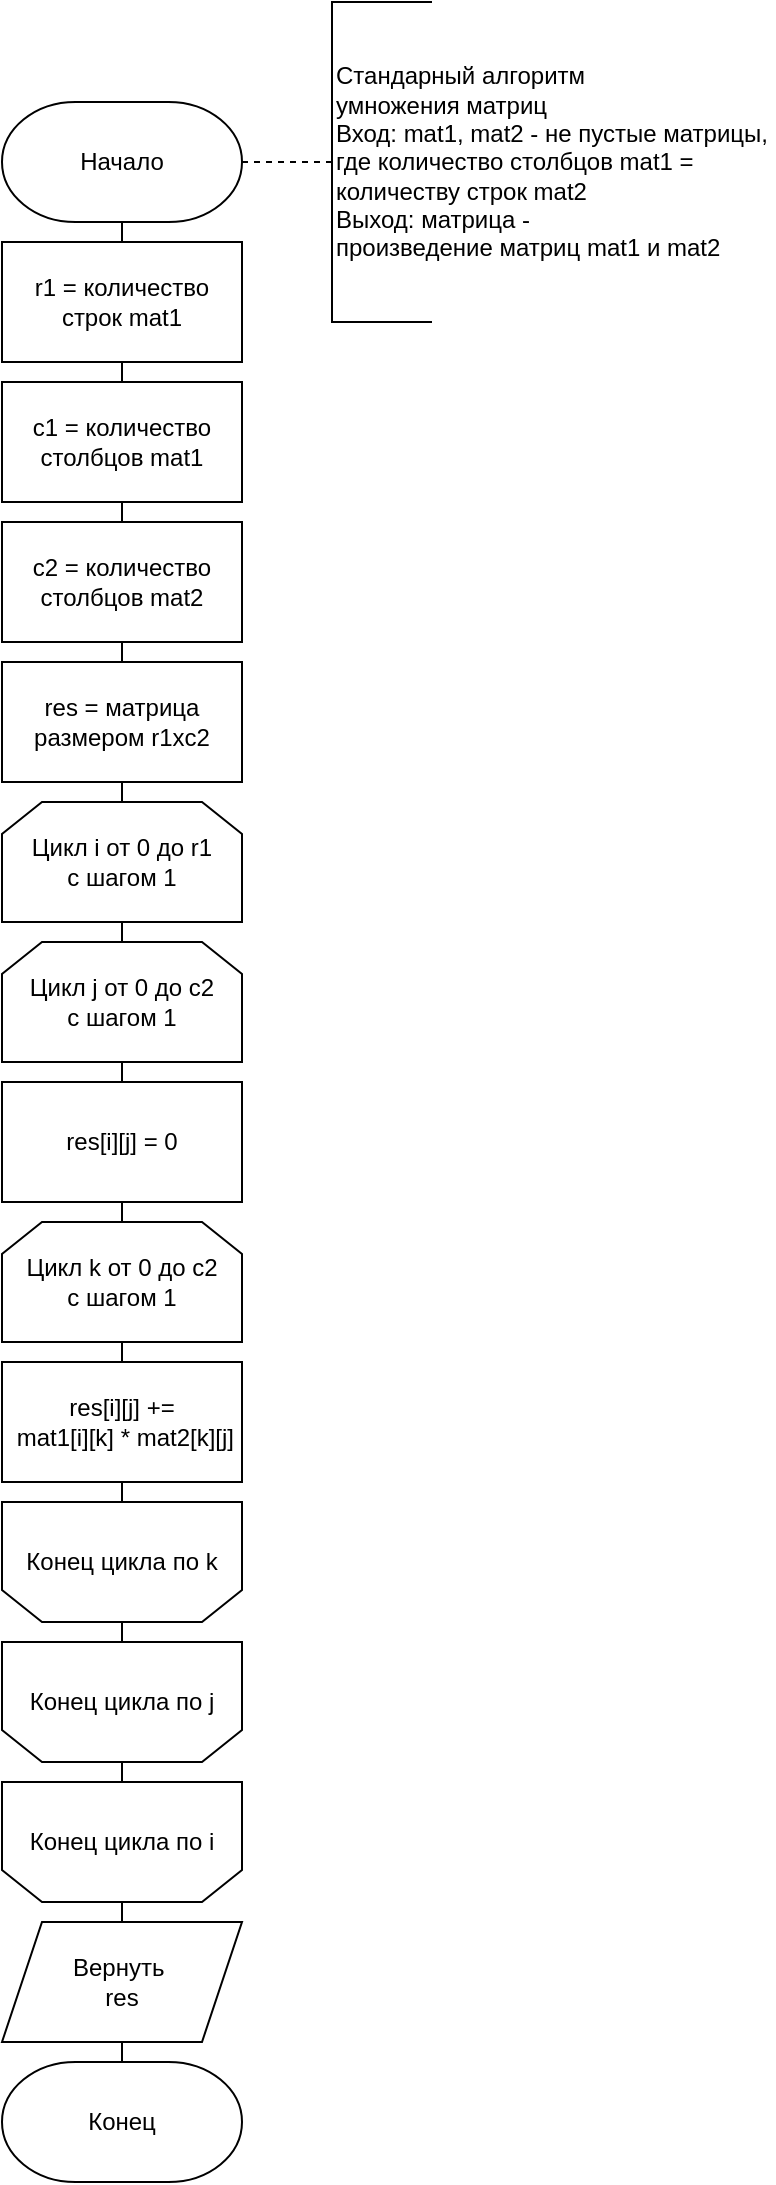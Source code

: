 <mxfile version="24.2.5" type="device" pages="5">
  <diagram id="gKuaHXVCLZ7Ethige-IL" name="stdMatMulAlg">
    <mxGraphModel dx="954" dy="657" grid="1" gridSize="10" guides="1" tooltips="1" connect="1" arrows="1" fold="1" page="1" pageScale="1" pageWidth="827" pageHeight="1169" math="0" shadow="0">
      <root>
        <mxCell id="0" />
        <mxCell id="1" parent="0" />
        <mxCell id="UZNZgZrCq7i4T-eqbXel-1" value="Начало" style="strokeWidth=1;html=1;shape=mxgraph.flowchart.terminator;whiteSpace=wrap;fontFamily=Helvetica;" parent="1" vertex="1">
          <mxGeometry x="340" y="60" width="120" height="60" as="geometry" />
        </mxCell>
        <mxCell id="UZNZgZrCq7i4T-eqbXel-2" style="edgeStyle=orthogonalEdgeStyle;rounded=0;orthogonalLoop=1;jettySize=auto;html=1;exitX=0;exitY=0.5;exitDx=0;exitDy=0;exitPerimeter=0;endArrow=none;endFill=0;dashed=1;fontFamily=Helvetica;entryX=1;entryY=0.5;entryDx=0;entryDy=0;entryPerimeter=0;" parent="1" source="UZNZgZrCq7i4T-eqbXel-3" target="UZNZgZrCq7i4T-eqbXel-1" edge="1">
          <mxGeometry relative="1" as="geometry">
            <mxPoint x="476" y="80" as="sourcePoint" />
          </mxGeometry>
        </mxCell>
        <mxCell id="UZNZgZrCq7i4T-eqbXel-3" value="Стандарный алгоритм&amp;nbsp;&lt;div&gt;умножения матриц&lt;br&gt;&lt;div&gt;&lt;div&gt;&lt;span style=&quot;white-space-collapse: preserve; background-color: rgb(255, 255, 255);&quot;&gt;Вход: mat1, mat2 - не пустые матрицы, &lt;/span&gt;&lt;/div&gt;&lt;div&gt;&lt;span style=&quot;white-space-collapse: preserve; background-color: rgb(255, 255, 255);&quot;&gt;где количество столбцов mat1 = &lt;/span&gt;&lt;/div&gt;&lt;div&gt;&lt;span style=&quot;white-space-collapse: preserve; background-color: rgb(255, 255, 255);&quot;&gt;количеству строк mat2&lt;/span&gt;&lt;/div&gt;&lt;div&gt;&lt;div&gt;&lt;span style=&quot;background-color: rgb(255, 255, 255); white-space-collapse: preserve;&quot;&gt;Выход: &lt;/span&gt;&lt;span style=&quot;background-color: rgb(255, 255, 255); white-space-collapse: preserve;&quot;&gt;матрица - &lt;/span&gt;&lt;/div&gt;&lt;div&gt;&lt;span style=&quot;background-color: rgb(255, 255, 255); white-space-collapse: preserve;&quot;&gt;произведение матриц mat1 и mat2&lt;/span&gt;&lt;/div&gt;&lt;/div&gt;&lt;/div&gt;&lt;/div&gt;" style="strokeWidth=1;html=1;shape=mxgraph.flowchart.annotation_1;align=left;pointerEvents=1;fontFamily=Helvetica;" parent="1" vertex="1">
          <mxGeometry x="505" y="10" width="50" height="160" as="geometry" />
        </mxCell>
        <mxCell id="UZNZgZrCq7i4T-eqbXel-4" value="c1 = количество столбцов mat1" style="rounded=0;whiteSpace=wrap;html=1;fontFamily=Helvetica;" parent="1" vertex="1">
          <mxGeometry x="340" y="200" width="120" height="60" as="geometry" />
        </mxCell>
        <mxCell id="UZNZgZrCq7i4T-eqbXel-5" value="r1 = количество строк mat1" style="rounded=0;whiteSpace=wrap;html=1;fontFamily=Helvetica;" parent="1" vertex="1">
          <mxGeometry x="340" y="130" width="120" height="60" as="geometry" />
        </mxCell>
        <mxCell id="UZNZgZrCq7i4T-eqbXel-6" value="" style="endArrow=none;html=1;rounded=0;exitX=0.5;exitY=0;exitDx=0;exitDy=0;entryX=0.5;entryY=1;entryDx=0;entryDy=0;" parent="1" source="UZNZgZrCq7i4T-eqbXel-4" target="UZNZgZrCq7i4T-eqbXel-5" edge="1">
          <mxGeometry width="50" height="50" relative="1" as="geometry">
            <mxPoint x="370" y="410" as="sourcePoint" />
            <mxPoint x="400" y="260" as="targetPoint" />
          </mxGeometry>
        </mxCell>
        <mxCell id="UZNZgZrCq7i4T-eqbXel-7" value="" style="endArrow=none;html=1;rounded=0;entryX=0.5;entryY=1;entryDx=0;entryDy=0;entryPerimeter=0;exitX=0.5;exitY=0;exitDx=0;exitDy=0;" parent="1" source="UZNZgZrCq7i4T-eqbXel-5" target="UZNZgZrCq7i4T-eqbXel-1" edge="1">
          <mxGeometry width="50" height="50" relative="1" as="geometry">
            <mxPoint x="350" y="110" as="sourcePoint" />
            <mxPoint x="400" y="60" as="targetPoint" />
          </mxGeometry>
        </mxCell>
        <mxCell id="UZNZgZrCq7i4T-eqbXel-16" value="c2 = количество столбцов mat2" style="rounded=0;whiteSpace=wrap;html=1;fontFamily=Helvetica;" parent="1" vertex="1">
          <mxGeometry x="340" y="270" width="120" height="60" as="geometry" />
        </mxCell>
        <mxCell id="UZNZgZrCq7i4T-eqbXel-18" value="" style="endArrow=none;html=1;rounded=0;exitX=0.5;exitY=0;exitDx=0;exitDy=0;entryX=0.5;entryY=1;entryDx=0;entryDy=0;" parent="1" source="UZNZgZrCq7i4T-eqbXel-16" target="UZNZgZrCq7i4T-eqbXel-4" edge="1">
          <mxGeometry width="50" height="50" relative="1" as="geometry">
            <mxPoint x="370" y="550" as="sourcePoint" />
            <mxPoint x="400" y="330" as="targetPoint" />
          </mxGeometry>
        </mxCell>
        <mxCell id="9P9emikAxyJinacQdMPb-9" style="edgeStyle=orthogonalEdgeStyle;rounded=0;orthogonalLoop=1;jettySize=auto;html=1;exitX=0.5;exitY=0;exitDx=0;exitDy=0;entryX=0.5;entryY=1;entryDx=0;entryDy=0;endArrow=none;endFill=0;" parent="1" source="9P9emikAxyJinacQdMPb-10" target="UZNZgZrCq7i4T-eqbXel-16" edge="1">
          <mxGeometry relative="1" as="geometry">
            <mxPoint x="400" y="340" as="sourcePoint" />
          </mxGeometry>
        </mxCell>
        <mxCell id="9P9emikAxyJinacQdMPb-10" value="res = матрица размером r1xc2" style="rounded=0;whiteSpace=wrap;html=1;fontFamily=Helvetica;" parent="1" vertex="1">
          <mxGeometry x="340" y="340" width="120" height="60" as="geometry" />
        </mxCell>
        <mxCell id="9P9emikAxyJinacQdMPb-11" style="edgeStyle=orthogonalEdgeStyle;rounded=0;orthogonalLoop=1;jettySize=auto;html=1;exitX=0.5;exitY=0;exitDx=0;exitDy=0;entryX=0.5;entryY=1;entryDx=0;entryDy=0;endArrow=none;endFill=0;" parent="1" target="9P9emikAxyJinacQdMPb-10" edge="1">
          <mxGeometry relative="1" as="geometry">
            <mxPoint x="400" y="410" as="sourcePoint" />
            <Array as="points">
              <mxPoint x="400" y="460" />
              <mxPoint x="400" y="460" />
            </Array>
          </mxGeometry>
        </mxCell>
        <mxCell id="ENKBweydYp0UMG8DWlnZ-1" value="" style="endArrow=none;html=1;rounded=0;entryX=0.5;entryY=1;entryDx=0;entryDy=0;exitX=0.5;exitY=0;exitDx=0;exitDy=0;" parent="1" source="O0okpyomSfwqJqmy0R_D-3" target="ENKBweydYp0UMG8DWlnZ-3" edge="1">
          <mxGeometry width="50" height="50" relative="1" as="geometry">
            <mxPoint x="400" y="1010" as="sourcePoint" />
            <mxPoint x="400" y="1040" as="targetPoint" />
          </mxGeometry>
        </mxCell>
        <mxCell id="ENKBweydYp0UMG8DWlnZ-2" value="&lt;font style=&quot;font-size: 12px;&quot;&gt;Цикл i от 0 до r1&lt;br&gt;с шагом 1&lt;br&gt;&lt;/font&gt;" style="shape=loopLimit;whiteSpace=wrap;html=1;" parent="1" vertex="1">
          <mxGeometry x="340" y="410" width="120" height="60" as="geometry" />
        </mxCell>
        <mxCell id="ENKBweydYp0UMG8DWlnZ-3" value="Конец цикла по i" style="shape=loopLimit;whiteSpace=wrap;html=1;flipV=1;" parent="1" vertex="1">
          <mxGeometry x="340" y="900" width="120" height="60" as="geometry" />
        </mxCell>
        <mxCell id="ENKBweydYp0UMG8DWlnZ-5" value="" style="endArrow=none;html=1;rounded=0;entryX=0.5;entryY=1;entryDx=0;entryDy=0;exitX=0.5;exitY=0;exitDx=0;exitDy=0;" parent="1" source="GH5ZT5R9-gsx1uKGh5DP-2" target="ENKBweydYp0UMG8DWlnZ-2" edge="1">
          <mxGeometry width="50" height="50" relative="1" as="geometry">
            <mxPoint x="350" y="590" as="sourcePoint" />
            <mxPoint x="400" y="540" as="targetPoint" />
          </mxGeometry>
        </mxCell>
        <mxCell id="ENKBweydYp0UMG8DWlnZ-6" value="" style="endArrow=none;html=1;rounded=0;exitX=0.5;exitY=0;exitDx=0;exitDy=0;entryX=0.5;entryY=1;entryDx=0;entryDy=0;" parent="1" source="ENKBweydYp0UMG8DWlnZ-3" target="GH5ZT5R9-gsx1uKGh5DP-3" edge="1">
          <mxGeometry width="50" height="50" relative="1" as="geometry">
            <mxPoint x="350" y="980" as="sourcePoint" />
            <mxPoint x="580" y="890" as="targetPoint" />
          </mxGeometry>
        </mxCell>
        <mxCell id="GH5ZT5R9-gsx1uKGh5DP-2" value="&lt;font style=&quot;font-size: 12px;&quot;&gt;Цикл j от 0 до c2&lt;br&gt;с шагом 1&lt;br&gt;&lt;/font&gt;" style="shape=loopLimit;whiteSpace=wrap;html=1;" parent="1" vertex="1">
          <mxGeometry x="340" y="480" width="120" height="60" as="geometry" />
        </mxCell>
        <mxCell id="GH5ZT5R9-gsx1uKGh5DP-3" value="Конец цикла по j" style="shape=loopLimit;whiteSpace=wrap;html=1;flipV=1;" parent="1" vertex="1">
          <mxGeometry x="340" y="830" width="120" height="60" as="geometry" />
        </mxCell>
        <mxCell id="GH5ZT5R9-gsx1uKGh5DP-4" value="res[i][j] = 0" style="rounded=0;whiteSpace=wrap;html=1;fontFamily=Helvetica;" parent="1" vertex="1">
          <mxGeometry x="340" y="550" width="120" height="60" as="geometry" />
        </mxCell>
        <mxCell id="GH5ZT5R9-gsx1uKGh5DP-5" value="" style="endArrow=none;html=1;rounded=0;entryX=0.5;entryY=1;entryDx=0;entryDy=0;exitX=0.5;exitY=0;exitDx=0;exitDy=0;" parent="1" source="GH5ZT5R9-gsx1uKGh5DP-4" target="GH5ZT5R9-gsx1uKGh5DP-2" edge="1">
          <mxGeometry width="50" height="50" relative="1" as="geometry">
            <mxPoint x="350" y="660" as="sourcePoint" />
            <mxPoint x="400" y="610" as="targetPoint" />
          </mxGeometry>
        </mxCell>
        <mxCell id="GH5ZT5R9-gsx1uKGh5DP-6" value="" style="endArrow=none;html=1;rounded=0;exitX=0.5;exitY=0;exitDx=0;exitDy=0;" parent="1" source="GH5ZT5R9-gsx1uKGh5DP-8" edge="1">
          <mxGeometry width="50" height="50" relative="1" as="geometry">
            <mxPoint x="350" y="660" as="sourcePoint" />
            <mxPoint x="400" y="610" as="targetPoint" />
          </mxGeometry>
        </mxCell>
        <mxCell id="GH5ZT5R9-gsx1uKGh5DP-7" value="" style="endArrow=none;html=1;rounded=0;entryX=0.5;entryY=1;entryDx=0;entryDy=0;exitX=0.5;exitY=0;exitDx=0;exitDy=0;" parent="1" source="GH5ZT5R9-gsx1uKGh5DP-3" target="GH5ZT5R9-gsx1uKGh5DP-9" edge="1">
          <mxGeometry width="50" height="50" relative="1" as="geometry">
            <mxPoint x="590" y="720" as="sourcePoint" />
            <mxPoint x="590" y="750" as="targetPoint" />
          </mxGeometry>
        </mxCell>
        <mxCell id="GH5ZT5R9-gsx1uKGh5DP-8" value="&lt;font style=&quot;font-size: 12px;&quot;&gt;Цикл k от 0 до c2&lt;br&gt;с шагом 1&lt;br&gt;&lt;/font&gt;" style="shape=loopLimit;whiteSpace=wrap;html=1;" parent="1" vertex="1">
          <mxGeometry x="340" y="620" width="120" height="60" as="geometry" />
        </mxCell>
        <mxCell id="GH5ZT5R9-gsx1uKGh5DP-9" value="Конец цикла по k" style="shape=loopLimit;whiteSpace=wrap;html=1;flipV=1;" parent="1" vertex="1">
          <mxGeometry x="340" y="760" width="120" height="60" as="geometry" />
        </mxCell>
        <mxCell id="GH5ZT5R9-gsx1uKGh5DP-10" value="res[i][j] +=&lt;div&gt;&amp;nbsp;mat1[i][k] * mat2[k][j]&lt;/div&gt;" style="rounded=0;whiteSpace=wrap;html=1;fontFamily=Helvetica;" parent="1" vertex="1">
          <mxGeometry x="340" y="690" width="120" height="60" as="geometry" />
        </mxCell>
        <mxCell id="GH5ZT5R9-gsx1uKGh5DP-11" value="" style="endArrow=none;html=1;rounded=0;entryX=0.5;entryY=1;entryDx=0;entryDy=0;exitX=0.5;exitY=0;exitDx=0;exitDy=0;" parent="1" source="GH5ZT5R9-gsx1uKGh5DP-10" target="GH5ZT5R9-gsx1uKGh5DP-8" edge="1">
          <mxGeometry width="50" height="50" relative="1" as="geometry">
            <mxPoint x="350" y="800" as="sourcePoint" />
            <mxPoint x="400" y="750" as="targetPoint" />
          </mxGeometry>
        </mxCell>
        <mxCell id="GH5ZT5R9-gsx1uKGh5DP-12" value="" style="endArrow=none;html=1;rounded=0;exitX=0.5;exitY=0;exitDx=0;exitDy=0;" parent="1" source="GH5ZT5R9-gsx1uKGh5DP-9" edge="1">
          <mxGeometry width="50" height="50" relative="1" as="geometry">
            <mxPoint x="350" y="800" as="sourcePoint" />
            <mxPoint x="400" y="750" as="targetPoint" />
          </mxGeometry>
        </mxCell>
        <mxCell id="O0okpyomSfwqJqmy0R_D-1" value="Конец" style="strokeWidth=1;html=1;shape=mxgraph.flowchart.terminator;whiteSpace=wrap;fontFamily=Helvetica;" parent="1" vertex="1">
          <mxGeometry x="340" y="1040" width="120" height="60" as="geometry" />
        </mxCell>
        <mxCell id="O0okpyomSfwqJqmy0R_D-2" value="" style="endArrow=none;html=1;rounded=0;entryX=0.5;entryY=0;entryDx=0;entryDy=0;entryPerimeter=0;exitX=0.5;exitY=1;exitDx=0;exitDy=0;" parent="1" target="O0okpyomSfwqJqmy0R_D-1" edge="1">
          <mxGeometry width="50" height="50" relative="1" as="geometry">
            <mxPoint x="400" y="1030" as="sourcePoint" />
            <mxPoint x="430" y="980" as="targetPoint" />
          </mxGeometry>
        </mxCell>
        <mxCell id="O0okpyomSfwqJqmy0R_D-3" value="Вернуть&amp;nbsp;&lt;div&gt;res&lt;/div&gt;" style="shape=parallelogram;perimeter=parallelogramPerimeter;whiteSpace=wrap;html=1;fixedSize=1;" parent="1" vertex="1">
          <mxGeometry x="340" y="970" width="120" height="60" as="geometry" />
        </mxCell>
      </root>
    </mxGraphModel>
  </diagram>
  <diagram id="S4oPb3xGdjttSrAh05OX" name="VinMatMulAlg_1">
    <mxGraphModel dx="954" dy="657" grid="1" gridSize="10" guides="1" tooltips="1" connect="1" arrows="1" fold="1" page="1" pageScale="1" pageWidth="827" pageHeight="1169" math="0" shadow="0">
      <root>
        <mxCell id="0" />
        <mxCell id="1" parent="0" />
        <mxCell id="VeF8xB2HcujnF22vqkjh-1" value="Начало" style="strokeWidth=1;html=1;shape=mxgraph.flowchart.terminator;whiteSpace=wrap;fontFamily=Helvetica;" parent="1" vertex="1">
          <mxGeometry x="230" y="70" width="120" height="60" as="geometry" />
        </mxCell>
        <mxCell id="VeF8xB2HcujnF22vqkjh-2" style="edgeStyle=orthogonalEdgeStyle;rounded=0;orthogonalLoop=1;jettySize=auto;html=1;exitX=0;exitY=0.5;exitDx=0;exitDy=0;exitPerimeter=0;endArrow=none;endFill=0;dashed=1;fontFamily=Helvetica;entryX=0;entryY=0.5;entryDx=0;entryDy=0;entryPerimeter=0;" parent="1" source="VeF8xB2HcujnF22vqkjh-3" target="VeF8xB2HcujnF22vqkjh-1" edge="1">
          <mxGeometry relative="1" as="geometry">
            <mxPoint x="366" y="90" as="sourcePoint" />
          </mxGeometry>
        </mxCell>
        <mxCell id="VeF8xB2HcujnF22vqkjh-3" value="Алгоритм Винограда&lt;div&gt;умножения матриц&lt;br&gt;&lt;div&gt;&lt;div&gt;&lt;span style=&quot;white-space-collapse: preserve; background-color: rgb(255, 255, 255);&quot;&gt;Вход: mat1, mat2 - &lt;/span&gt;&lt;/div&gt;&lt;div&gt;&lt;span style=&quot;white-space-collapse: preserve; background-color: rgb(255, 255, 255);&quot;&gt;не пустые матрицы, &lt;/span&gt;&lt;/div&gt;&lt;div&gt;&lt;span style=&quot;white-space-collapse: preserve; background-color: rgb(255, 255, 255);&quot;&gt;где количество столбцов &lt;/span&gt;&lt;/div&gt;&lt;div&gt;&lt;span style=&quot;white-space-collapse: preserve; background-color: rgb(255, 255, 255);&quot;&gt;mat1 = &lt;/span&gt;&lt;span style=&quot;background-color: rgb(255, 255, 255); white-space-collapse: preserve;&quot;&gt;количеству &lt;/span&gt;&lt;/div&gt;&lt;div&gt;&lt;span style=&quot;background-color: rgb(255, 255, 255); white-space-collapse: preserve;&quot;&gt;строк mat2&lt;/span&gt;&lt;/div&gt;&lt;div&gt;&lt;div&gt;&lt;span style=&quot;background-color: rgb(255, 255, 255); white-space-collapse: preserve;&quot;&gt;Выход: &lt;/span&gt;&lt;span style=&quot;background-color: rgb(255, 255, 255); white-space-collapse: preserve;&quot;&gt;матрица - &lt;/span&gt;&lt;/div&gt;&lt;div&gt;&lt;span style=&quot;background-color: rgb(255, 255, 255); white-space-collapse: preserve;&quot;&gt;произведение матриц &lt;/span&gt;&lt;/div&gt;&lt;div&gt;&lt;span style=&quot;background-color: rgb(255, 255, 255); white-space-collapse: preserve;&quot;&gt;mat1 и mat2&lt;/span&gt;&lt;/div&gt;&lt;/div&gt;&lt;/div&gt;&lt;/div&gt;" style="strokeWidth=1;html=1;shape=mxgraph.flowchart.annotation_1;align=right;pointerEvents=1;fontFamily=Helvetica;direction=west;" parent="1" vertex="1">
          <mxGeometry x="160" y="20" width="50" height="160" as="geometry" />
        </mxCell>
        <mxCell id="VeF8xB2HcujnF22vqkjh-4" value="c1 = количество столбцов mat1" style="rounded=0;whiteSpace=wrap;html=1;fontFamily=Helvetica;" parent="1" vertex="1">
          <mxGeometry x="230" y="210" width="120" height="60" as="geometry" />
        </mxCell>
        <mxCell id="VeF8xB2HcujnF22vqkjh-5" value="r1 = количество строк mat1" style="rounded=0;whiteSpace=wrap;html=1;fontFamily=Helvetica;" parent="1" vertex="1">
          <mxGeometry x="230" y="140" width="120" height="60" as="geometry" />
        </mxCell>
        <mxCell id="VeF8xB2HcujnF22vqkjh-6" value="" style="endArrow=none;html=1;rounded=0;exitX=0.5;exitY=0;exitDx=0;exitDy=0;entryX=0.5;entryY=1;entryDx=0;entryDy=0;" parent="1" source="VeF8xB2HcujnF22vqkjh-4" target="VeF8xB2HcujnF22vqkjh-5" edge="1">
          <mxGeometry width="50" height="50" relative="1" as="geometry">
            <mxPoint x="260" y="420" as="sourcePoint" />
            <mxPoint x="290" y="270" as="targetPoint" />
          </mxGeometry>
        </mxCell>
        <mxCell id="VeF8xB2HcujnF22vqkjh-7" value="" style="endArrow=none;html=1;rounded=0;entryX=0.5;entryY=1;entryDx=0;entryDy=0;entryPerimeter=0;exitX=0.5;exitY=0;exitDx=0;exitDy=0;" parent="1" source="VeF8xB2HcujnF22vqkjh-5" target="VeF8xB2HcujnF22vqkjh-1" edge="1">
          <mxGeometry width="50" height="50" relative="1" as="geometry">
            <mxPoint x="240" y="120" as="sourcePoint" />
            <mxPoint x="290" y="70" as="targetPoint" />
          </mxGeometry>
        </mxCell>
        <mxCell id="VeF8xB2HcujnF22vqkjh-8" value="c2 = количество столбцов mat2" style="rounded=0;whiteSpace=wrap;html=1;fontFamily=Helvetica;" parent="1" vertex="1">
          <mxGeometry x="230" y="280" width="120" height="60" as="geometry" />
        </mxCell>
        <mxCell id="VeF8xB2HcujnF22vqkjh-9" value="" style="endArrow=none;html=1;rounded=0;exitX=0.5;exitY=0;exitDx=0;exitDy=0;entryX=0.5;entryY=1;entryDx=0;entryDy=0;" parent="1" source="VeF8xB2HcujnF22vqkjh-8" target="VeF8xB2HcujnF22vqkjh-4" edge="1">
          <mxGeometry width="50" height="50" relative="1" as="geometry">
            <mxPoint x="260" y="560" as="sourcePoint" />
            <mxPoint x="290" y="340" as="targetPoint" />
          </mxGeometry>
        </mxCell>
        <mxCell id="VeF8xB2HcujnF22vqkjh-10" style="edgeStyle=orthogonalEdgeStyle;rounded=0;orthogonalLoop=1;jettySize=auto;html=1;exitX=0.5;exitY=0;exitDx=0;exitDy=0;entryX=0.5;entryY=1;entryDx=0;entryDy=0;endArrow=none;endFill=0;" parent="1" source="VeF8xB2HcujnF22vqkjh-11" target="VeF8xB2HcujnF22vqkjh-8" edge="1">
          <mxGeometry relative="1" as="geometry">
            <mxPoint x="290" y="350" as="sourcePoint" />
          </mxGeometry>
        </mxCell>
        <mxCell id="Aqm7pSmmcPXrTZJYklbt-3" style="edgeStyle=orthogonalEdgeStyle;rounded=0;orthogonalLoop=1;jettySize=auto;html=1;exitX=0.5;exitY=1;exitDx=0;exitDy=0;entryX=0.5;entryY=0;entryDx=0;entryDy=0;endArrow=none;endFill=0;" parent="1" source="VeF8xB2HcujnF22vqkjh-11" target="Aqm7pSmmcPXrTZJYklbt-2" edge="1">
          <mxGeometry relative="1" as="geometry" />
        </mxCell>
        <mxCell id="VeF8xB2HcujnF22vqkjh-11" value="res = матрица размером r1xc2" style="rounded=0;whiteSpace=wrap;html=1;fontFamily=Helvetica;" parent="1" vertex="1">
          <mxGeometry x="230" y="350" width="120" height="60" as="geometry" />
        </mxCell>
        <mxCell id="VeF8xB2HcujnF22vqkjh-13" value="" style="endArrow=none;html=1;rounded=0;entryX=0.5;entryY=1;entryDx=0;entryDy=0;exitX=0.5;exitY=0;exitDx=0;exitDy=0;exitPerimeter=0;" parent="1" source="3dYW_VzvFtPUeh3cn7PA-1" target="VeF8xB2HcujnF22vqkjh-15" edge="1">
          <mxGeometry width="50" height="50" relative="1" as="geometry">
            <mxPoint x="290" y="980" as="sourcePoint" />
            <mxPoint x="290" y="1050" as="targetPoint" />
          </mxGeometry>
        </mxCell>
        <mxCell id="VeF8xB2HcujnF22vqkjh-14" value="&lt;font style=&quot;font-size: 12px;&quot;&gt;Цикл i от 0 до r1&lt;br&gt;с шагом 1&lt;br&gt;&lt;/font&gt;" style="shape=loopLimit;whiteSpace=wrap;html=1;" parent="1" vertex="1">
          <mxGeometry x="230" y="560" width="120" height="60" as="geometry" />
        </mxCell>
        <mxCell id="VeF8xB2HcujnF22vqkjh-15" value="Конец цикла по i" style="shape=loopLimit;whiteSpace=wrap;html=1;flipV=1;" parent="1" vertex="1">
          <mxGeometry x="230" y="840" width="120" height="60" as="geometry" />
        </mxCell>
        <mxCell id="VeF8xB2HcujnF22vqkjh-16" value="" style="endArrow=none;html=1;rounded=0;entryX=0.5;entryY=1;entryDx=0;entryDy=0;exitX=0.5;exitY=0;exitDx=0;exitDy=0;" parent="1" source="VeF8xB2HcujnF22vqkjh-18" target="VeF8xB2HcujnF22vqkjh-14" edge="1">
          <mxGeometry width="50" height="50" relative="1" as="geometry">
            <mxPoint x="240" y="740" as="sourcePoint" />
            <mxPoint x="290" y="690" as="targetPoint" />
          </mxGeometry>
        </mxCell>
        <mxCell id="VeF8xB2HcujnF22vqkjh-17" value="" style="endArrow=none;html=1;rounded=0;exitX=0.5;exitY=0;exitDx=0;exitDy=0;entryX=0.5;entryY=1;entryDx=0;entryDy=0;" parent="1" source="VeF8xB2HcujnF22vqkjh-15" target="VeF8xB2HcujnF22vqkjh-19" edge="1">
          <mxGeometry width="50" height="50" relative="1" as="geometry">
            <mxPoint x="240" y="920" as="sourcePoint" />
            <mxPoint x="470" y="830" as="targetPoint" />
          </mxGeometry>
        </mxCell>
        <mxCell id="VeF8xB2HcujnF22vqkjh-18" value="&lt;font style=&quot;font-size: 12px;&quot;&gt;Цикл j от 0 до c1 // 2&lt;br&gt;с шагом 1&lt;br&gt;&lt;/font&gt;" style="shape=loopLimit;whiteSpace=wrap;html=1;" parent="1" vertex="1">
          <mxGeometry x="230" y="630" width="120" height="60" as="geometry" />
        </mxCell>
        <mxCell id="VeF8xB2HcujnF22vqkjh-19" value="Конец цикла по j" style="shape=loopLimit;whiteSpace=wrap;html=1;flipV=1;" parent="1" vertex="1">
          <mxGeometry x="230" y="770" width="120" height="60" as="geometry" />
        </mxCell>
        <mxCell id="VeF8xB2HcujnF22vqkjh-20" value="h1[i] += mat1[i][2*j] * mat1[i][2*j+1]" style="rounded=0;whiteSpace=wrap;html=1;fontFamily=Helvetica;" parent="1" vertex="1">
          <mxGeometry x="230" y="700" width="120" height="60" as="geometry" />
        </mxCell>
        <mxCell id="VeF8xB2HcujnF22vqkjh-21" value="" style="endArrow=none;html=1;rounded=0;entryX=0.5;entryY=1;entryDx=0;entryDy=0;exitX=0.5;exitY=0;exitDx=0;exitDy=0;" parent="1" source="VeF8xB2HcujnF22vqkjh-20" target="VeF8xB2HcujnF22vqkjh-18" edge="1">
          <mxGeometry width="50" height="50" relative="1" as="geometry">
            <mxPoint x="240" y="810" as="sourcePoint" />
            <mxPoint x="290" y="760" as="targetPoint" />
          </mxGeometry>
        </mxCell>
        <mxCell id="VeF8xB2HcujnF22vqkjh-23" value="" style="endArrow=none;html=1;rounded=0;entryX=0.5;entryY=1;entryDx=0;entryDy=0;exitX=0.5;exitY=0;exitDx=0;exitDy=0;" parent="1" source="VeF8xB2HcujnF22vqkjh-19" target="VeF8xB2HcujnF22vqkjh-20" edge="1">
          <mxGeometry width="50" height="50" relative="1" as="geometry">
            <mxPoint x="480" y="730" as="sourcePoint" />
            <mxPoint x="290" y="830" as="targetPoint" />
          </mxGeometry>
        </mxCell>
        <mxCell id="Aqm7pSmmcPXrTZJYklbt-2" value="h1 = массив размером r1 заполненный 0" style="rounded=0;whiteSpace=wrap;html=1;fontFamily=Helvetica;" parent="1" vertex="1">
          <mxGeometry x="230" y="420" width="120" height="60" as="geometry" />
        </mxCell>
        <mxCell id="Aqm7pSmmcPXrTZJYklbt-4" style="edgeStyle=orthogonalEdgeStyle;rounded=0;orthogonalLoop=1;jettySize=auto;html=1;exitX=0.5;exitY=1;exitDx=0;exitDy=0;entryX=0.5;entryY=0;entryDx=0;entryDy=0;endArrow=none;endFill=0;" parent="1" source="Aqm7pSmmcPXrTZJYklbt-2" target="Aqm7pSmmcPXrTZJYklbt-5" edge="1">
          <mxGeometry relative="1" as="geometry">
            <mxPoint x="290" y="420" as="sourcePoint" />
          </mxGeometry>
        </mxCell>
        <mxCell id="Aqm7pSmmcPXrTZJYklbt-6" style="edgeStyle=orthogonalEdgeStyle;rounded=0;orthogonalLoop=1;jettySize=auto;html=1;exitX=0.5;exitY=1;exitDx=0;exitDy=0;entryX=0.5;entryY=0;entryDx=0;entryDy=0;endArrow=none;endFill=0;" parent="1" source="Aqm7pSmmcPXrTZJYklbt-5" target="VeF8xB2HcujnF22vqkjh-14" edge="1">
          <mxGeometry relative="1" as="geometry" />
        </mxCell>
        <mxCell id="Aqm7pSmmcPXrTZJYklbt-5" value="h2 = массив размером c2 заполненный 0" style="rounded=0;whiteSpace=wrap;html=1;fontFamily=Helvetica;" parent="1" vertex="1">
          <mxGeometry x="230" y="490" width="120" height="60" as="geometry" />
        </mxCell>
        <mxCell id="3dYW_VzvFtPUeh3cn7PA-1" value="&lt;font style=&quot;font-size: 16px;&quot;&gt;A&lt;/font&gt;" style="strokeWidth=1;html=1;shape=mxgraph.flowchart.start_2;whiteSpace=wrap;rounded=0;strokeColor=default;fontSize=12;" parent="1" vertex="1">
          <mxGeometry x="255" y="910" width="70" height="70" as="geometry" />
        </mxCell>
        <mxCell id="tPN10HSv_H7k_Rb4i1Gg-1" style="edgeStyle=orthogonalEdgeStyle;rounded=0;orthogonalLoop=1;jettySize=auto;html=1;exitX=0.5;exitY=1;exitDx=0;exitDy=0;exitPerimeter=0;entryX=0.5;entryY=0;entryDx=0;entryDy=0;endArrow=none;endFill=0;" parent="1" source="tPN10HSv_H7k_Rb4i1Gg-2" target="tPN10HSv_H7k_Rb4i1Gg-3" edge="1">
          <mxGeometry relative="1" as="geometry" />
        </mxCell>
        <mxCell id="tPN10HSv_H7k_Rb4i1Gg-2" value="&lt;font style=&quot;font-size: 16px;&quot;&gt;A&lt;/font&gt;" style="strokeWidth=1;html=1;shape=mxgraph.flowchart.start_2;whiteSpace=wrap;rounded=0;strokeColor=default;fontSize=12;" parent="1" vertex="1">
          <mxGeometry x="525" y="70" width="70" height="70" as="geometry" />
        </mxCell>
        <mxCell id="tPN10HSv_H7k_Rb4i1Gg-3" value="&lt;font style=&quot;font-size: 12px;&quot;&gt;Цикл i от 0 до c2&lt;br&gt;с шагом 1&lt;br&gt;&lt;/font&gt;" style="shape=loopLimit;whiteSpace=wrap;html=1;" parent="1" vertex="1">
          <mxGeometry x="500" y="150" width="120" height="60" as="geometry" />
        </mxCell>
        <mxCell id="tPN10HSv_H7k_Rb4i1Gg-4" value="Конец цикла по i" style="shape=loopLimit;whiteSpace=wrap;html=1;flipV=1;" parent="1" vertex="1">
          <mxGeometry x="500" y="430" width="120" height="60" as="geometry" />
        </mxCell>
        <mxCell id="tPN10HSv_H7k_Rb4i1Gg-5" value="" style="endArrow=none;html=1;rounded=0;entryX=0.5;entryY=1;entryDx=0;entryDy=0;exitX=0.5;exitY=0;exitDx=0;exitDy=0;" parent="1" source="tPN10HSv_H7k_Rb4i1Gg-7" target="tPN10HSv_H7k_Rb4i1Gg-3" edge="1">
          <mxGeometry width="50" height="50" relative="1" as="geometry">
            <mxPoint x="510" y="330" as="sourcePoint" />
            <mxPoint x="560" y="280" as="targetPoint" />
          </mxGeometry>
        </mxCell>
        <mxCell id="tPN10HSv_H7k_Rb4i1Gg-6" value="" style="endArrow=none;html=1;rounded=0;exitX=0.5;exitY=0;exitDx=0;exitDy=0;entryX=0.5;entryY=1;entryDx=0;entryDy=0;" parent="1" source="tPN10HSv_H7k_Rb4i1Gg-4" target="tPN10HSv_H7k_Rb4i1Gg-8" edge="1">
          <mxGeometry width="50" height="50" relative="1" as="geometry">
            <mxPoint x="510" y="510" as="sourcePoint" />
            <mxPoint x="740" y="420" as="targetPoint" />
          </mxGeometry>
        </mxCell>
        <mxCell id="tPN10HSv_H7k_Rb4i1Gg-7" value="&lt;font style=&quot;font-size: 12px;&quot;&gt;Цикл j от 0 до c1 // 2&lt;br&gt;с шагом 1&lt;br&gt;&lt;/font&gt;" style="shape=loopLimit;whiteSpace=wrap;html=1;" parent="1" vertex="1">
          <mxGeometry x="500" y="220" width="120" height="60" as="geometry" />
        </mxCell>
        <mxCell id="tPN10HSv_H7k_Rb4i1Gg-8" value="Конец цикла по j" style="shape=loopLimit;whiteSpace=wrap;html=1;flipV=1;" parent="1" vertex="1">
          <mxGeometry x="500" y="360" width="120" height="60" as="geometry" />
        </mxCell>
        <mxCell id="tPN10HSv_H7k_Rb4i1Gg-9" value="h2[i] += mat2[2*j][i] * mat2[2*j+1][i]" style="rounded=0;whiteSpace=wrap;html=1;fontFamily=Helvetica;" parent="1" vertex="1">
          <mxGeometry x="500" y="290" width="120" height="60" as="geometry" />
        </mxCell>
        <mxCell id="tPN10HSv_H7k_Rb4i1Gg-10" value="" style="endArrow=none;html=1;rounded=0;entryX=0.5;entryY=1;entryDx=0;entryDy=0;exitX=0.5;exitY=0;exitDx=0;exitDy=0;" parent="1" source="tPN10HSv_H7k_Rb4i1Gg-9" target="tPN10HSv_H7k_Rb4i1Gg-7" edge="1">
          <mxGeometry width="50" height="50" relative="1" as="geometry">
            <mxPoint x="510" y="400" as="sourcePoint" />
            <mxPoint x="560" y="350" as="targetPoint" />
          </mxGeometry>
        </mxCell>
        <mxCell id="tPN10HSv_H7k_Rb4i1Gg-11" value="" style="endArrow=none;html=1;rounded=0;entryX=0.5;entryY=1;entryDx=0;entryDy=0;exitX=0.5;exitY=0;exitDx=0;exitDy=0;" parent="1" source="tPN10HSv_H7k_Rb4i1Gg-8" target="tPN10HSv_H7k_Rb4i1Gg-9" edge="1">
          <mxGeometry width="50" height="50" relative="1" as="geometry">
            <mxPoint x="750" y="320" as="sourcePoint" />
            <mxPoint x="560" y="420" as="targetPoint" />
          </mxGeometry>
        </mxCell>
        <mxCell id="tPN10HSv_H7k_Rb4i1Gg-12" style="edgeStyle=orthogonalEdgeStyle;rounded=0;orthogonalLoop=1;jettySize=auto;html=1;exitX=0.5;exitY=0;exitDx=0;exitDy=0;entryX=0.5;entryY=1;entryDx=0;entryDy=0;endArrow=none;endFill=0;" parent="1" target="tPN10HSv_H7k_Rb4i1Gg-4" edge="1">
          <mxGeometry relative="1" as="geometry">
            <mxPoint x="560" y="560" as="sourcePoint" />
            <mxPoint x="560" y="550" as="targetPoint" />
            <Array as="points" />
          </mxGeometry>
        </mxCell>
        <mxCell id="tPN10HSv_H7k_Rb4i1Gg-13" value="" style="endArrow=none;html=1;rounded=0;entryX=0.5;entryY=1;entryDx=0;entryDy=0;exitX=0.5;exitY=0;exitDx=0;exitDy=0;exitPerimeter=0;" parent="1" source="tPN10HSv_H7k_Rb4i1Gg-29" target="tPN10HSv_H7k_Rb4i1Gg-15" edge="1">
          <mxGeometry width="50" height="50" relative="1" as="geometry">
            <mxPoint x="560" y="1060" as="sourcePoint" />
            <mxPoint x="560" y="1130" as="targetPoint" />
          </mxGeometry>
        </mxCell>
        <mxCell id="tPN10HSv_H7k_Rb4i1Gg-14" value="&lt;font style=&quot;font-size: 12px;&quot;&gt;Цикл i от 0 до r1&lt;br&gt;с шагом 1&lt;br&gt;&lt;/font&gt;" style="shape=loopLimit;whiteSpace=wrap;html=1;" parent="1" vertex="1">
          <mxGeometry x="500" y="500" width="120" height="60" as="geometry" />
        </mxCell>
        <mxCell id="tPN10HSv_H7k_Rb4i1Gg-15" value="Конец цикла по i" style="shape=loopLimit;whiteSpace=wrap;html=1;flipV=1;" parent="1" vertex="1">
          <mxGeometry x="500" y="990" width="120" height="60" as="geometry" />
        </mxCell>
        <mxCell id="tPN10HSv_H7k_Rb4i1Gg-16" value="" style="endArrow=none;html=1;rounded=0;entryX=0.5;entryY=1;entryDx=0;entryDy=0;exitX=0.5;exitY=0;exitDx=0;exitDy=0;" parent="1" source="tPN10HSv_H7k_Rb4i1Gg-18" target="tPN10HSv_H7k_Rb4i1Gg-14" edge="1">
          <mxGeometry width="50" height="50" relative="1" as="geometry">
            <mxPoint x="510" y="680" as="sourcePoint" />
            <mxPoint x="560" y="630" as="targetPoint" />
          </mxGeometry>
        </mxCell>
        <mxCell id="tPN10HSv_H7k_Rb4i1Gg-17" value="" style="endArrow=none;html=1;rounded=0;exitX=0.5;exitY=0;exitDx=0;exitDy=0;entryX=0.5;entryY=1;entryDx=0;entryDy=0;" parent="1" source="tPN10HSv_H7k_Rb4i1Gg-15" target="tPN10HSv_H7k_Rb4i1Gg-19" edge="1">
          <mxGeometry width="50" height="50" relative="1" as="geometry">
            <mxPoint x="510" y="1070" as="sourcePoint" />
            <mxPoint x="740" y="980" as="targetPoint" />
          </mxGeometry>
        </mxCell>
        <mxCell id="tPN10HSv_H7k_Rb4i1Gg-18" value="&lt;font style=&quot;font-size: 12px;&quot;&gt;Цикл j от 0 до c2&lt;br&gt;с шагом 1&lt;br&gt;&lt;/font&gt;" style="shape=loopLimit;whiteSpace=wrap;html=1;" parent="1" vertex="1">
          <mxGeometry x="500" y="570" width="120" height="60" as="geometry" />
        </mxCell>
        <mxCell id="tPN10HSv_H7k_Rb4i1Gg-19" value="Конец цикла по j" style="shape=loopLimit;whiteSpace=wrap;html=1;flipV=1;" parent="1" vertex="1">
          <mxGeometry x="500" y="920" width="120" height="60" as="geometry" />
        </mxCell>
        <mxCell id="tPN10HSv_H7k_Rb4i1Gg-20" value="res[i][j] = -h1[i] - h2[j]" style="rounded=0;whiteSpace=wrap;html=1;fontFamily=Helvetica;" parent="1" vertex="1">
          <mxGeometry x="500" y="640" width="120" height="60" as="geometry" />
        </mxCell>
        <mxCell id="tPN10HSv_H7k_Rb4i1Gg-21" value="" style="endArrow=none;html=1;rounded=0;entryX=0.5;entryY=1;entryDx=0;entryDy=0;exitX=0.5;exitY=0;exitDx=0;exitDy=0;" parent="1" source="tPN10HSv_H7k_Rb4i1Gg-20" target="tPN10HSv_H7k_Rb4i1Gg-18" edge="1">
          <mxGeometry width="50" height="50" relative="1" as="geometry">
            <mxPoint x="510" y="750" as="sourcePoint" />
            <mxPoint x="560" y="700" as="targetPoint" />
          </mxGeometry>
        </mxCell>
        <mxCell id="tPN10HSv_H7k_Rb4i1Gg-22" value="" style="endArrow=none;html=1;rounded=0;exitX=0.5;exitY=0;exitDx=0;exitDy=0;" parent="1" source="tPN10HSv_H7k_Rb4i1Gg-24" edge="1">
          <mxGeometry width="50" height="50" relative="1" as="geometry">
            <mxPoint x="510" y="750" as="sourcePoint" />
            <mxPoint x="560" y="700" as="targetPoint" />
          </mxGeometry>
        </mxCell>
        <mxCell id="tPN10HSv_H7k_Rb4i1Gg-23" value="" style="endArrow=none;html=1;rounded=0;entryX=0.5;entryY=1;entryDx=0;entryDy=0;exitX=0.5;exitY=0;exitDx=0;exitDy=0;" parent="1" source="tPN10HSv_H7k_Rb4i1Gg-19" target="tPN10HSv_H7k_Rb4i1Gg-25" edge="1">
          <mxGeometry width="50" height="50" relative="1" as="geometry">
            <mxPoint x="750" y="810" as="sourcePoint" />
            <mxPoint x="750" y="840" as="targetPoint" />
          </mxGeometry>
        </mxCell>
        <mxCell id="tPN10HSv_H7k_Rb4i1Gg-24" value="&lt;font style=&quot;font-size: 12px;&quot;&gt;Цикл k от 0 до c1 // 2&lt;br&gt;с шагом 1&lt;br&gt;&lt;/font&gt;" style="shape=loopLimit;whiteSpace=wrap;html=1;" parent="1" vertex="1">
          <mxGeometry x="500" y="710" width="120" height="60" as="geometry" />
        </mxCell>
        <mxCell id="tPN10HSv_H7k_Rb4i1Gg-25" value="Конец цикла по k" style="shape=loopLimit;whiteSpace=wrap;html=1;flipV=1;" parent="1" vertex="1">
          <mxGeometry x="500" y="850" width="120" height="60" as="geometry" />
        </mxCell>
        <mxCell id="tPN10HSv_H7k_Rb4i1Gg-26" value="res[i][j]+=&lt;span style=&quot;background-color: initial;&quot;&gt;(mat1[i][2*k] + mat2[2*k+1][j]) * (&lt;/span&gt;&lt;span style=&quot;background-color: initial;&quot;&gt;mat1[i][2*k+1] + mat2[2*k][j])&lt;/span&gt;" style="rounded=0;whiteSpace=wrap;html=1;fontFamily=Helvetica;" parent="1" vertex="1">
          <mxGeometry x="500" y="780" width="120" height="60" as="geometry" />
        </mxCell>
        <mxCell id="tPN10HSv_H7k_Rb4i1Gg-27" value="" style="endArrow=none;html=1;rounded=0;entryX=0.5;entryY=1;entryDx=0;entryDy=0;exitX=0.5;exitY=0;exitDx=0;exitDy=0;" parent="1" source="tPN10HSv_H7k_Rb4i1Gg-26" target="tPN10HSv_H7k_Rb4i1Gg-24" edge="1">
          <mxGeometry width="50" height="50" relative="1" as="geometry">
            <mxPoint x="510" y="890" as="sourcePoint" />
            <mxPoint x="560" y="840" as="targetPoint" />
          </mxGeometry>
        </mxCell>
        <mxCell id="tPN10HSv_H7k_Rb4i1Gg-28" value="" style="endArrow=none;html=1;rounded=0;exitX=0.5;exitY=0;exitDx=0;exitDy=0;" parent="1" source="tPN10HSv_H7k_Rb4i1Gg-25" edge="1">
          <mxGeometry width="50" height="50" relative="1" as="geometry">
            <mxPoint x="510" y="890" as="sourcePoint" />
            <mxPoint x="560" y="840" as="targetPoint" />
          </mxGeometry>
        </mxCell>
        <mxCell id="tPN10HSv_H7k_Rb4i1Gg-29" value="&lt;span style=&quot;font-size: 16px;&quot;&gt;Б&lt;/span&gt;" style="strokeWidth=1;html=1;shape=mxgraph.flowchart.start_2;whiteSpace=wrap;rounded=0;strokeColor=default;fontSize=12;" parent="1" vertex="1">
          <mxGeometry x="525" y="1060" width="70" height="70" as="geometry" />
        </mxCell>
        <mxCell id="J1XD3Hy1g5-vJl6qappF-2" style="edgeStyle=orthogonalEdgeStyle;rounded=0;orthogonalLoop=1;jettySize=auto;html=1;exitX=0;exitY=0.5;exitDx=0;exitDy=0;exitPerimeter=0;entryX=1;entryY=0.5;entryDx=0;entryDy=0;endArrow=none;endFill=0;dashed=1;" edge="1" parent="1" source="J1XD3Hy1g5-vJl6qappF-3">
          <mxGeometry relative="1" as="geometry">
            <mxPoint x="620" y="810" as="targetPoint" />
          </mxGeometry>
        </mxCell>
        <mxCell id="J1XD3Hy1g5-vJl6qappF-3" value="Скалярное&amp;nbsp;&lt;div&gt;произведение&lt;/div&gt;" style="strokeWidth=1;html=1;shape=mxgraph.flowchart.annotation_1;align=left;pointerEvents=1;fontFamily=Helvetica;direction=east;" vertex="1" parent="1">
          <mxGeometry x="640" y="780" width="50" height="60" as="geometry" />
        </mxCell>
      </root>
    </mxGraphModel>
  </diagram>
  <diagram id="nDjgKFMHhjZ0Lw3c_J4B" name="VinMatMulAlg_2">
    <mxGraphModel dx="954" dy="657" grid="1" gridSize="10" guides="1" tooltips="1" connect="1" arrows="1" fold="1" page="1" pageScale="1" pageWidth="827" pageHeight="1169" math="0" shadow="0">
      <root>
        <mxCell id="0" />
        <mxCell id="1" parent="0" />
        <mxCell id="g6wlxcKsc0MXFsm816-T-1" value="&lt;span style=&quot;font-size: 16px;&quot;&gt;Б&lt;/span&gt;" style="strokeWidth=1;html=1;shape=mxgraph.flowchart.start_2;whiteSpace=wrap;rounded=0;strokeColor=default;fontSize=12;" parent="1" vertex="1">
          <mxGeometry x="346" y="50" width="70" height="70" as="geometry" />
        </mxCell>
        <mxCell id="JdnEExHnMaP5cug9t0zI-3" style="edgeStyle=orthogonalEdgeStyle;rounded=0;orthogonalLoop=1;jettySize=auto;html=1;exitX=1;exitY=0.5;exitDx=0;exitDy=0;entryX=0.5;entryY=0;entryDx=0;entryDy=0;endArrow=none;endFill=0;" parent="1" source="JdnEExHnMaP5cug9t0zI-5" target="f6_wEiseF_WiMEKymoXB-2" edge="1">
          <mxGeometry relative="1" as="geometry">
            <Array as="points">
              <mxPoint x="511" y="160" />
              <mxPoint x="511" y="250" />
            </Array>
            <mxPoint x="511" y="180" as="targetPoint" />
          </mxGeometry>
        </mxCell>
        <mxCell id="JdnEExHnMaP5cug9t0zI-4" style="edgeStyle=orthogonalEdgeStyle;rounded=0;orthogonalLoop=1;jettySize=auto;html=1;exitX=0;exitY=0.5;exitDx=0;exitDy=0;entryX=0.5;entryY=0;entryDx=0;entryDy=0;endArrow=none;endFill=0;" parent="1" source="JdnEExHnMaP5cug9t0zI-5" target="Vmh-Myy2meVymaEVNo9k-3" edge="1">
          <mxGeometry relative="1" as="geometry">
            <Array as="points">
              <mxPoint x="251" y="160" />
              <mxPoint x="251" y="520" />
              <mxPoint x="381" y="520" />
            </Array>
            <mxPoint x="251" y="180" as="targetPoint" />
          </mxGeometry>
        </mxCell>
        <mxCell id="JdnEExHnMaP5cug9t0zI-5" value="с1 % 2 != 0" style="rhombus;whiteSpace=wrap;html=1;fontFamily=Helvetica;" parent="1" vertex="1">
          <mxGeometry x="321" y="130" width="120" height="60" as="geometry" />
        </mxCell>
        <mxCell id="JdnEExHnMaP5cug9t0zI-8" value="да" style="text;html=1;align=center;verticalAlign=bottom;resizable=0;points=[];autosize=1;strokeColor=none;fillColor=none;fontFamily=Helvetica;" parent="1" vertex="1">
          <mxGeometry x="471" y="130" width="40" height="30" as="geometry" />
        </mxCell>
        <mxCell id="JdnEExHnMaP5cug9t0zI-10" value="" style="endArrow=none;html=1;rounded=0;entryX=0.5;entryY=1;entryDx=0;entryDy=0;entryPerimeter=0;" parent="1" source="JdnEExHnMaP5cug9t0zI-5" target="g6wlxcKsc0MXFsm816-T-1" edge="1">
          <mxGeometry width="50" height="50" relative="1" as="geometry">
            <mxPoint x="361" y="280" as="sourcePoint" />
            <mxPoint x="381" y="160" as="targetPoint" />
          </mxGeometry>
        </mxCell>
        <mxCell id="f6_wEiseF_WiMEKymoXB-2" value="&lt;font style=&quot;font-size: 12px;&quot;&gt;Цикл i от 0 до к1&lt;br&gt;с шагом 1&lt;br&gt;&lt;/font&gt;" style="shape=loopLimit;whiteSpace=wrap;html=1;" parent="1" vertex="1">
          <mxGeometry x="457" y="170" width="120" height="60" as="geometry" />
        </mxCell>
        <mxCell id="Vmh-Myy2meVymaEVNo9k-4" style="edgeStyle=orthogonalEdgeStyle;rounded=0;orthogonalLoop=1;jettySize=auto;html=1;exitX=0.5;exitY=1;exitDx=0;exitDy=0;entryX=0.5;entryY=0;entryDx=0;entryDy=0;endArrow=none;endFill=0;" parent="1" source="f6_wEiseF_WiMEKymoXB-3" target="Vmh-Myy2meVymaEVNo9k-3" edge="1">
          <mxGeometry relative="1" as="geometry">
            <Array as="points">
              <mxPoint x="517" y="520" />
              <mxPoint x="381" y="520" />
            </Array>
          </mxGeometry>
        </mxCell>
        <mxCell id="f6_wEiseF_WiMEKymoXB-3" value="Конец цикла по i" style="shape=loopLimit;whiteSpace=wrap;html=1;flipV=1;" parent="1" vertex="1">
          <mxGeometry x="457" y="450" width="120" height="60" as="geometry" />
        </mxCell>
        <mxCell id="f6_wEiseF_WiMEKymoXB-4" value="" style="endArrow=none;html=1;rounded=0;entryX=0.5;entryY=1;entryDx=0;entryDy=0;exitX=0.5;exitY=0;exitDx=0;exitDy=0;" parent="1" source="f6_wEiseF_WiMEKymoXB-6" target="f6_wEiseF_WiMEKymoXB-2" edge="1">
          <mxGeometry width="50" height="50" relative="1" as="geometry">
            <mxPoint x="467" y="350" as="sourcePoint" />
            <mxPoint x="517" y="300" as="targetPoint" />
          </mxGeometry>
        </mxCell>
        <mxCell id="f6_wEiseF_WiMEKymoXB-5" value="" style="endArrow=none;html=1;rounded=0;exitX=0.5;exitY=0;exitDx=0;exitDy=0;entryX=0.5;entryY=1;entryDx=0;entryDy=0;" parent="1" source="f6_wEiseF_WiMEKymoXB-3" target="f6_wEiseF_WiMEKymoXB-7" edge="1">
          <mxGeometry width="50" height="50" relative="1" as="geometry">
            <mxPoint x="467" y="530" as="sourcePoint" />
            <mxPoint x="697" y="440" as="targetPoint" />
          </mxGeometry>
        </mxCell>
        <mxCell id="f6_wEiseF_WiMEKymoXB-6" value="&lt;font style=&quot;font-size: 12px;&quot;&gt;Цикл j от 0 до c2&lt;br&gt;с шагом 1&lt;br&gt;&lt;/font&gt;" style="shape=loopLimit;whiteSpace=wrap;html=1;" parent="1" vertex="1">
          <mxGeometry x="457" y="240" width="120" height="60" as="geometry" />
        </mxCell>
        <mxCell id="f6_wEiseF_WiMEKymoXB-7" value="Конец цикла по j" style="shape=loopLimit;whiteSpace=wrap;html=1;flipV=1;" parent="1" vertex="1">
          <mxGeometry x="457" y="380" width="120" height="60" as="geometry" />
        </mxCell>
        <mxCell id="f6_wEiseF_WiMEKymoXB-8" value="res[i][j] += mat[i][-1] * mat2[-1][j]" style="rounded=0;whiteSpace=wrap;html=1;fontFamily=Helvetica;" parent="1" vertex="1">
          <mxGeometry x="457" y="310" width="120" height="60" as="geometry" />
        </mxCell>
        <mxCell id="f6_wEiseF_WiMEKymoXB-9" value="" style="endArrow=none;html=1;rounded=0;entryX=0.5;entryY=1;entryDx=0;entryDy=0;exitX=0.5;exitY=0;exitDx=0;exitDy=0;" parent="1" source="f6_wEiseF_WiMEKymoXB-8" target="f6_wEiseF_WiMEKymoXB-6" edge="1">
          <mxGeometry width="50" height="50" relative="1" as="geometry">
            <mxPoint x="467" y="420" as="sourcePoint" />
            <mxPoint x="517" y="370" as="targetPoint" />
          </mxGeometry>
        </mxCell>
        <mxCell id="f6_wEiseF_WiMEKymoXB-10" value="" style="endArrow=none;html=1;rounded=0;entryX=0.5;entryY=1;entryDx=0;entryDy=0;exitX=0.5;exitY=0;exitDx=0;exitDy=0;" parent="1" source="f6_wEiseF_WiMEKymoXB-7" target="f6_wEiseF_WiMEKymoXB-8" edge="1">
          <mxGeometry width="50" height="50" relative="1" as="geometry">
            <mxPoint x="707" y="340" as="sourcePoint" />
            <mxPoint x="517" y="440" as="targetPoint" />
          </mxGeometry>
        </mxCell>
        <mxCell id="Vmh-Myy2meVymaEVNo9k-1" value="Конец" style="strokeWidth=1;html=1;shape=mxgraph.flowchart.terminator;whiteSpace=wrap;fontFamily=Helvetica;" parent="1" vertex="1">
          <mxGeometry x="321" y="600" width="120" height="60" as="geometry" />
        </mxCell>
        <mxCell id="Vmh-Myy2meVymaEVNo9k-2" value="" style="endArrow=none;html=1;rounded=0;entryX=0.5;entryY=0;entryDx=0;entryDy=0;entryPerimeter=0;exitX=0.5;exitY=1;exitDx=0;exitDy=0;" parent="1" target="Vmh-Myy2meVymaEVNo9k-1" edge="1">
          <mxGeometry width="50" height="50" relative="1" as="geometry">
            <mxPoint x="381" y="590" as="sourcePoint" />
            <mxPoint x="411" y="540" as="targetPoint" />
          </mxGeometry>
        </mxCell>
        <mxCell id="Vmh-Myy2meVymaEVNo9k-3" value="Вернуть&amp;nbsp;&lt;div&gt;res&lt;/div&gt;" style="shape=parallelogram;perimeter=parallelogramPerimeter;whiteSpace=wrap;html=1;fixedSize=1;" parent="1" vertex="1">
          <mxGeometry x="321" y="530" width="120" height="60" as="geometry" />
        </mxCell>
      </root>
    </mxGraphModel>
  </diagram>
  <diagram id="4J5jISIG4PMJ2DyxkM5-" name="NewVinMatMulAlg_1">
    <mxGraphModel dx="954" dy="657" grid="1" gridSize="10" guides="1" tooltips="1" connect="1" arrows="1" fold="1" page="1" pageScale="1" pageWidth="827" pageHeight="1169" math="0" shadow="0">
      <root>
        <mxCell id="0" />
        <mxCell id="1" parent="0" />
        <mxCell id="ih7jPxjn7DuRh9tZHRQG-1" value="Начало" style="strokeWidth=1;html=1;shape=mxgraph.flowchart.terminator;whiteSpace=wrap;fontFamily=Helvetica;" parent="1" vertex="1">
          <mxGeometry x="230" y="70" width="120" height="60" as="geometry" />
        </mxCell>
        <mxCell id="ih7jPxjn7DuRh9tZHRQG-2" style="edgeStyle=orthogonalEdgeStyle;rounded=0;orthogonalLoop=1;jettySize=auto;html=1;exitX=0;exitY=0.5;exitDx=0;exitDy=0;exitPerimeter=0;endArrow=none;endFill=0;dashed=1;fontFamily=Helvetica;entryX=0;entryY=0.5;entryDx=0;entryDy=0;entryPerimeter=0;" parent="1" source="ih7jPxjn7DuRh9tZHRQG-3" target="ih7jPxjn7DuRh9tZHRQG-1" edge="1">
          <mxGeometry relative="1" as="geometry">
            <mxPoint x="366" y="90" as="sourcePoint" />
          </mxGeometry>
        </mxCell>
        <mxCell id="ih7jPxjn7DuRh9tZHRQG-3" value="Опитимизированный&amp;nbsp;&lt;div&gt;алгоритм Винограда&lt;div&gt;умножения матриц&lt;br&gt;&lt;div&gt;&lt;div&gt;&lt;span style=&quot;white-space-collapse: preserve; background-color: rgb(255, 255, 255);&quot;&gt;Вход: mat1, mat2 - &lt;/span&gt;&lt;/div&gt;&lt;div&gt;&lt;span style=&quot;white-space-collapse: preserve; background-color: rgb(255, 255, 255);&quot;&gt;не пустые матрицы, &lt;/span&gt;&lt;/div&gt;&lt;div&gt;&lt;span style=&quot;white-space-collapse: preserve; background-color: rgb(255, 255, 255);&quot;&gt;где количество столбцов &lt;/span&gt;&lt;/div&gt;&lt;div&gt;&lt;span style=&quot;white-space-collapse: preserve; background-color: rgb(255, 255, 255);&quot;&gt;mat1 = &lt;/span&gt;&lt;span style=&quot;background-color: rgb(255, 255, 255); white-space-collapse: preserve;&quot;&gt;количеству &lt;/span&gt;&lt;/div&gt;&lt;div&gt;&lt;span style=&quot;background-color: rgb(255, 255, 255); white-space-collapse: preserve;&quot;&gt;строк mat2&lt;/span&gt;&lt;/div&gt;&lt;div&gt;&lt;div&gt;&lt;span style=&quot;background-color: rgb(255, 255, 255); white-space-collapse: preserve;&quot;&gt;Выход: &lt;/span&gt;&lt;span style=&quot;background-color: rgb(255, 255, 255); white-space-collapse: preserve;&quot;&gt;матрица - &lt;/span&gt;&lt;/div&gt;&lt;div&gt;&lt;span style=&quot;background-color: rgb(255, 255, 255); white-space-collapse: preserve;&quot;&gt;произведение матриц &lt;/span&gt;&lt;/div&gt;&lt;div&gt;&lt;span style=&quot;background-color: rgb(255, 255, 255); white-space-collapse: preserve;&quot;&gt;mat1 и mat2&lt;/span&gt;&lt;/div&gt;&lt;/div&gt;&lt;/div&gt;&lt;/div&gt;&lt;/div&gt;" style="strokeWidth=1;html=1;shape=mxgraph.flowchart.annotation_1;align=right;pointerEvents=1;fontFamily=Helvetica;direction=west;" parent="1" vertex="1">
          <mxGeometry x="160" y="20" width="50" height="160" as="geometry" />
        </mxCell>
        <mxCell id="ih7jPxjn7DuRh9tZHRQG-4" value="c1 = количество столбцов mat1" style="rounded=0;whiteSpace=wrap;html=1;fontFamily=Helvetica;" parent="1" vertex="1">
          <mxGeometry x="230" y="210" width="120" height="60" as="geometry" />
        </mxCell>
        <mxCell id="ih7jPxjn7DuRh9tZHRQG-5" value="r1 = количество строк mat1" style="rounded=0;whiteSpace=wrap;html=1;fontFamily=Helvetica;" parent="1" vertex="1">
          <mxGeometry x="230" y="140" width="120" height="60" as="geometry" />
        </mxCell>
        <mxCell id="ih7jPxjn7DuRh9tZHRQG-6" value="" style="endArrow=none;html=1;rounded=0;exitX=0.5;exitY=0;exitDx=0;exitDy=0;entryX=0.5;entryY=1;entryDx=0;entryDy=0;" parent="1" source="ih7jPxjn7DuRh9tZHRQG-4" target="ih7jPxjn7DuRh9tZHRQG-5" edge="1">
          <mxGeometry width="50" height="50" relative="1" as="geometry">
            <mxPoint x="260" y="420" as="sourcePoint" />
            <mxPoint x="290" y="270" as="targetPoint" />
          </mxGeometry>
        </mxCell>
        <mxCell id="ih7jPxjn7DuRh9tZHRQG-7" value="" style="endArrow=none;html=1;rounded=0;entryX=0.5;entryY=1;entryDx=0;entryDy=0;entryPerimeter=0;exitX=0.5;exitY=0;exitDx=0;exitDy=0;" parent="1" source="ih7jPxjn7DuRh9tZHRQG-5" target="ih7jPxjn7DuRh9tZHRQG-1" edge="1">
          <mxGeometry width="50" height="50" relative="1" as="geometry">
            <mxPoint x="240" y="120" as="sourcePoint" />
            <mxPoint x="290" y="70" as="targetPoint" />
          </mxGeometry>
        </mxCell>
        <mxCell id="ih7jPxjn7DuRh9tZHRQG-8" value="c2 = количество столбцов mat2" style="rounded=0;whiteSpace=wrap;html=1;fontFamily=Helvetica;" parent="1" vertex="1">
          <mxGeometry x="230" y="280" width="120" height="60" as="geometry" />
        </mxCell>
        <mxCell id="ih7jPxjn7DuRh9tZHRQG-9" value="" style="endArrow=none;html=1;rounded=0;exitX=0.5;exitY=0;exitDx=0;exitDy=0;entryX=0.5;entryY=1;entryDx=0;entryDy=0;" parent="1" source="ih7jPxjn7DuRh9tZHRQG-8" target="ih7jPxjn7DuRh9tZHRQG-4" edge="1">
          <mxGeometry width="50" height="50" relative="1" as="geometry">
            <mxPoint x="260" y="560" as="sourcePoint" />
            <mxPoint x="290" y="340" as="targetPoint" />
          </mxGeometry>
        </mxCell>
        <mxCell id="ih7jPxjn7DuRh9tZHRQG-10" style="edgeStyle=orthogonalEdgeStyle;rounded=0;orthogonalLoop=1;jettySize=auto;html=1;exitX=0.5;exitY=0;exitDx=0;exitDy=0;entryX=0.5;entryY=1;entryDx=0;entryDy=0;endArrow=none;endFill=0;" parent="1" source="ih7jPxjn7DuRh9tZHRQG-12" target="ih7jPxjn7DuRh9tZHRQG-8" edge="1">
          <mxGeometry relative="1" as="geometry">
            <mxPoint x="290" y="350" as="sourcePoint" />
          </mxGeometry>
        </mxCell>
        <mxCell id="ih7jPxjn7DuRh9tZHRQG-11" style="edgeStyle=orthogonalEdgeStyle;rounded=0;orthogonalLoop=1;jettySize=auto;html=1;exitX=0.5;exitY=1;exitDx=0;exitDy=0;entryX=0.5;entryY=0;entryDx=0;entryDy=0;endArrow=none;endFill=0;" parent="1" source="ih7jPxjn7DuRh9tZHRQG-12" target="ih7jPxjn7DuRh9tZHRQG-23" edge="1">
          <mxGeometry relative="1" as="geometry" />
        </mxCell>
        <mxCell id="ih7jPxjn7DuRh9tZHRQG-12" value="res = матрица размером r1xc2" style="rounded=0;whiteSpace=wrap;html=1;fontFamily=Helvetica;" parent="1" vertex="1">
          <mxGeometry x="230" y="350" width="120" height="60" as="geometry" />
        </mxCell>
        <mxCell id="ih7jPxjn7DuRh9tZHRQG-13" value="" style="endArrow=none;html=1;rounded=0;entryX=0.5;entryY=1;entryDx=0;entryDy=0;exitX=0.5;exitY=0;exitDx=0;exitDy=0;exitPerimeter=0;" parent="1" source="ih7jPxjn7DuRh9tZHRQG-27" target="ih7jPxjn7DuRh9tZHRQG-15" edge="1">
          <mxGeometry width="50" height="50" relative="1" as="geometry">
            <mxPoint x="290" y="980" as="sourcePoint" />
            <mxPoint x="290" y="1050" as="targetPoint" />
          </mxGeometry>
        </mxCell>
        <mxCell id="ih7jPxjn7DuRh9tZHRQG-14" value="&lt;font style=&quot;font-size: 12px;&quot;&gt;Цикл i от 0 до r1&lt;br&gt;с шагом 1&lt;br&gt;&lt;/font&gt;" style="shape=loopLimit;whiteSpace=wrap;html=1;" parent="1" vertex="1">
          <mxGeometry x="230" y="560" width="120" height="60" as="geometry" />
        </mxCell>
        <mxCell id="ih7jPxjn7DuRh9tZHRQG-15" value="Конец цикла по i" style="shape=loopLimit;whiteSpace=wrap;html=1;flipV=1;" parent="1" vertex="1">
          <mxGeometry x="230" y="840" width="120" height="60" as="geometry" />
        </mxCell>
        <mxCell id="ih7jPxjn7DuRh9tZHRQG-16" value="" style="endArrow=none;html=1;rounded=0;entryX=0.5;entryY=1;entryDx=0;entryDy=0;exitX=0.5;exitY=0;exitDx=0;exitDy=0;" parent="1" source="ih7jPxjn7DuRh9tZHRQG-18" target="ih7jPxjn7DuRh9tZHRQG-14" edge="1">
          <mxGeometry width="50" height="50" relative="1" as="geometry">
            <mxPoint x="240" y="740" as="sourcePoint" />
            <mxPoint x="290" y="690" as="targetPoint" />
          </mxGeometry>
        </mxCell>
        <mxCell id="ih7jPxjn7DuRh9tZHRQG-17" value="" style="endArrow=none;html=1;rounded=0;exitX=0.5;exitY=0;exitDx=0;exitDy=0;entryX=0.5;entryY=1;entryDx=0;entryDy=0;" parent="1" source="ih7jPxjn7DuRh9tZHRQG-15" target="ih7jPxjn7DuRh9tZHRQG-19" edge="1">
          <mxGeometry width="50" height="50" relative="1" as="geometry">
            <mxPoint x="240" y="920" as="sourcePoint" />
            <mxPoint x="470" y="830" as="targetPoint" />
          </mxGeometry>
        </mxCell>
        <mxCell id="ih7jPxjn7DuRh9tZHRQG-18" value="&lt;font style=&quot;font-size: 12px;&quot;&gt;Цикл j от 1 до c1&lt;br&gt;с шагом 2&lt;br&gt;&lt;/font&gt;" style="shape=loopLimit;whiteSpace=wrap;html=1;" parent="1" vertex="1">
          <mxGeometry x="230" y="630" width="120" height="60" as="geometry" />
        </mxCell>
        <mxCell id="ih7jPxjn7DuRh9tZHRQG-19" value="Конец цикла по j" style="shape=loopLimit;whiteSpace=wrap;html=1;flipV=1;" parent="1" vertex="1">
          <mxGeometry x="230" y="770" width="120" height="60" as="geometry" />
        </mxCell>
        <mxCell id="ih7jPxjn7DuRh9tZHRQG-20" value="h1[i] -= mat1[i][2*j] * mat1[i][2*j+1]" style="rounded=0;whiteSpace=wrap;html=1;fontFamily=Helvetica;" parent="1" vertex="1">
          <mxGeometry x="230" y="700" width="120" height="60" as="geometry" />
        </mxCell>
        <mxCell id="ih7jPxjn7DuRh9tZHRQG-21" value="" style="endArrow=none;html=1;rounded=0;entryX=0.5;entryY=1;entryDx=0;entryDy=0;exitX=0.5;exitY=0;exitDx=0;exitDy=0;" parent="1" source="ih7jPxjn7DuRh9tZHRQG-20" target="ih7jPxjn7DuRh9tZHRQG-18" edge="1">
          <mxGeometry width="50" height="50" relative="1" as="geometry">
            <mxPoint x="240" y="810" as="sourcePoint" />
            <mxPoint x="290" y="760" as="targetPoint" />
          </mxGeometry>
        </mxCell>
        <mxCell id="ih7jPxjn7DuRh9tZHRQG-22" value="" style="endArrow=none;html=1;rounded=0;entryX=0.5;entryY=1;entryDx=0;entryDy=0;exitX=0.5;exitY=0;exitDx=0;exitDy=0;" parent="1" source="ih7jPxjn7DuRh9tZHRQG-19" target="ih7jPxjn7DuRh9tZHRQG-20" edge="1">
          <mxGeometry width="50" height="50" relative="1" as="geometry">
            <mxPoint x="480" y="730" as="sourcePoint" />
            <mxPoint x="290" y="830" as="targetPoint" />
          </mxGeometry>
        </mxCell>
        <mxCell id="ih7jPxjn7DuRh9tZHRQG-23" value="h1 = массив размером r1 заполненный 0" style="rounded=0;whiteSpace=wrap;html=1;fontFamily=Helvetica;" parent="1" vertex="1">
          <mxGeometry x="230" y="420" width="120" height="60" as="geometry" />
        </mxCell>
        <mxCell id="ih7jPxjn7DuRh9tZHRQG-24" style="edgeStyle=orthogonalEdgeStyle;rounded=0;orthogonalLoop=1;jettySize=auto;html=1;exitX=0.5;exitY=1;exitDx=0;exitDy=0;entryX=0.5;entryY=0;entryDx=0;entryDy=0;endArrow=none;endFill=0;" parent="1" source="ih7jPxjn7DuRh9tZHRQG-23" target="ih7jPxjn7DuRh9tZHRQG-26" edge="1">
          <mxGeometry relative="1" as="geometry">
            <mxPoint x="290" y="420" as="sourcePoint" />
          </mxGeometry>
        </mxCell>
        <mxCell id="ih7jPxjn7DuRh9tZHRQG-25" style="edgeStyle=orthogonalEdgeStyle;rounded=0;orthogonalLoop=1;jettySize=auto;html=1;exitX=0.5;exitY=1;exitDx=0;exitDy=0;entryX=0.5;entryY=0;entryDx=0;entryDy=0;endArrow=none;endFill=0;" parent="1" source="ih7jPxjn7DuRh9tZHRQG-26" target="ih7jPxjn7DuRh9tZHRQG-14" edge="1">
          <mxGeometry relative="1" as="geometry" />
        </mxCell>
        <mxCell id="ih7jPxjn7DuRh9tZHRQG-26" value="h2 = массив размером c2 заполненный 0" style="rounded=0;whiteSpace=wrap;html=1;fontFamily=Helvetica;" parent="1" vertex="1">
          <mxGeometry x="230" y="490" width="120" height="60" as="geometry" />
        </mxCell>
        <mxCell id="ih7jPxjn7DuRh9tZHRQG-27" value="&lt;font style=&quot;font-size: 16px;&quot;&gt;A&lt;/font&gt;" style="strokeWidth=1;html=1;shape=mxgraph.flowchart.start_2;whiteSpace=wrap;rounded=0;strokeColor=default;fontSize=12;" parent="1" vertex="1">
          <mxGeometry x="255" y="910" width="70" height="70" as="geometry" />
        </mxCell>
        <mxCell id="ih7jPxjn7DuRh9tZHRQG-28" style="edgeStyle=orthogonalEdgeStyle;rounded=0;orthogonalLoop=1;jettySize=auto;html=1;exitX=0.5;exitY=1;exitDx=0;exitDy=0;exitPerimeter=0;entryX=0.5;entryY=0;entryDx=0;entryDy=0;endArrow=none;endFill=0;" parent="1" source="ih7jPxjn7DuRh9tZHRQG-29" target="ih7jPxjn7DuRh9tZHRQG-30" edge="1">
          <mxGeometry relative="1" as="geometry" />
        </mxCell>
        <mxCell id="ih7jPxjn7DuRh9tZHRQG-29" value="&lt;font style=&quot;font-size: 16px;&quot;&gt;A&lt;/font&gt;" style="strokeWidth=1;html=1;shape=mxgraph.flowchart.start_2;whiteSpace=wrap;rounded=0;strokeColor=default;fontSize=12;" parent="1" vertex="1">
          <mxGeometry x="525" y="70" width="70" height="70" as="geometry" />
        </mxCell>
        <mxCell id="ih7jPxjn7DuRh9tZHRQG-30" value="&lt;font style=&quot;font-size: 12px;&quot;&gt;Цикл i от 0 до c2&lt;br&gt;с шагом 1&lt;br&gt;&lt;/font&gt;" style="shape=loopLimit;whiteSpace=wrap;html=1;" parent="1" vertex="1">
          <mxGeometry x="500" y="150" width="120" height="60" as="geometry" />
        </mxCell>
        <mxCell id="ih7jPxjn7DuRh9tZHRQG-31" value="Конец цикла по i" style="shape=loopLimit;whiteSpace=wrap;html=1;flipV=1;" parent="1" vertex="1">
          <mxGeometry x="500" y="430" width="120" height="60" as="geometry" />
        </mxCell>
        <mxCell id="ih7jPxjn7DuRh9tZHRQG-32" value="" style="endArrow=none;html=1;rounded=0;entryX=0.5;entryY=1;entryDx=0;entryDy=0;exitX=0.5;exitY=0;exitDx=0;exitDy=0;" parent="1" source="ih7jPxjn7DuRh9tZHRQG-34" target="ih7jPxjn7DuRh9tZHRQG-30" edge="1">
          <mxGeometry width="50" height="50" relative="1" as="geometry">
            <mxPoint x="510" y="330" as="sourcePoint" />
            <mxPoint x="560" y="280" as="targetPoint" />
          </mxGeometry>
        </mxCell>
        <mxCell id="ih7jPxjn7DuRh9tZHRQG-33" value="" style="endArrow=none;html=1;rounded=0;exitX=0.5;exitY=0;exitDx=0;exitDy=0;entryX=0.5;entryY=1;entryDx=0;entryDy=0;" parent="1" source="ih7jPxjn7DuRh9tZHRQG-31" target="ih7jPxjn7DuRh9tZHRQG-35" edge="1">
          <mxGeometry width="50" height="50" relative="1" as="geometry">
            <mxPoint x="510" y="510" as="sourcePoint" />
            <mxPoint x="740" y="420" as="targetPoint" />
          </mxGeometry>
        </mxCell>
        <mxCell id="ih7jPxjn7DuRh9tZHRQG-34" value="&lt;font style=&quot;font-size: 12px;&quot;&gt;Цикл j от 1 до c1&lt;br&gt;с шагом 2&lt;br&gt;&lt;/font&gt;" style="shape=loopLimit;whiteSpace=wrap;html=1;" parent="1" vertex="1">
          <mxGeometry x="500" y="220" width="120" height="60" as="geometry" />
        </mxCell>
        <mxCell id="ih7jPxjn7DuRh9tZHRQG-35" value="Конец цикла по j" style="shape=loopLimit;whiteSpace=wrap;html=1;flipV=1;" parent="1" vertex="1">
          <mxGeometry x="500" y="360" width="120" height="60" as="geometry" />
        </mxCell>
        <mxCell id="ih7jPxjn7DuRh9tZHRQG-36" value="h2[i] -= mat2[2*j][i] * mat2[2*j+1][i]" style="rounded=0;whiteSpace=wrap;html=1;fontFamily=Helvetica;" parent="1" vertex="1">
          <mxGeometry x="500" y="290" width="120" height="60" as="geometry" />
        </mxCell>
        <mxCell id="ih7jPxjn7DuRh9tZHRQG-37" value="" style="endArrow=none;html=1;rounded=0;entryX=0.5;entryY=1;entryDx=0;entryDy=0;exitX=0.5;exitY=0;exitDx=0;exitDy=0;" parent="1" source="ih7jPxjn7DuRh9tZHRQG-36" target="ih7jPxjn7DuRh9tZHRQG-34" edge="1">
          <mxGeometry width="50" height="50" relative="1" as="geometry">
            <mxPoint x="510" y="400" as="sourcePoint" />
            <mxPoint x="560" y="350" as="targetPoint" />
          </mxGeometry>
        </mxCell>
        <mxCell id="ih7jPxjn7DuRh9tZHRQG-38" value="" style="endArrow=none;html=1;rounded=0;entryX=0.5;entryY=1;entryDx=0;entryDy=0;exitX=0.5;exitY=0;exitDx=0;exitDy=0;" parent="1" source="ih7jPxjn7DuRh9tZHRQG-35" target="ih7jPxjn7DuRh9tZHRQG-36" edge="1">
          <mxGeometry width="50" height="50" relative="1" as="geometry">
            <mxPoint x="750" y="320" as="sourcePoint" />
            <mxPoint x="560" y="420" as="targetPoint" />
          </mxGeometry>
        </mxCell>
        <mxCell id="ih7jPxjn7DuRh9tZHRQG-39" style="edgeStyle=orthogonalEdgeStyle;rounded=0;orthogonalLoop=1;jettySize=auto;html=1;exitX=0.5;exitY=0;exitDx=0;exitDy=0;entryX=0.5;entryY=1;entryDx=0;entryDy=0;endArrow=none;endFill=0;" parent="1" target="ih7jPxjn7DuRh9tZHRQG-31" edge="1">
          <mxGeometry relative="1" as="geometry">
            <mxPoint x="560" y="560" as="sourcePoint" />
            <mxPoint x="560" y="550" as="targetPoint" />
            <Array as="points" />
          </mxGeometry>
        </mxCell>
        <mxCell id="ih7jPxjn7DuRh9tZHRQG-40" value="" style="endArrow=none;html=1;rounded=0;entryX=0.5;entryY=1;entryDx=0;entryDy=0;exitX=0.5;exitY=0;exitDx=0;exitDy=0;exitPerimeter=0;" parent="1" source="ih7jPxjn7DuRh9tZHRQG-56" target="ih7jPxjn7DuRh9tZHRQG-52" edge="1">
          <mxGeometry width="50" height="50" relative="1" as="geometry">
            <mxPoint x="560" y="1060" as="sourcePoint" />
            <mxPoint x="560" y="1050" as="targetPoint" />
          </mxGeometry>
        </mxCell>
        <mxCell id="ih7jPxjn7DuRh9tZHRQG-41" value="&lt;font style=&quot;font-size: 12px;&quot;&gt;Цикл i от 0 до r1&lt;br&gt;с шагом 1&lt;br&gt;&lt;/font&gt;" style="shape=loopLimit;whiteSpace=wrap;html=1;" parent="1" vertex="1">
          <mxGeometry x="500" y="500" width="120" height="60" as="geometry" />
        </mxCell>
        <mxCell id="ih7jPxjn7DuRh9tZHRQG-43" value="" style="endArrow=none;html=1;rounded=0;entryX=0.5;entryY=1;entryDx=0;entryDy=0;exitX=0.5;exitY=0;exitDx=0;exitDy=0;" parent="1" source="ih7jPxjn7DuRh9tZHRQG-45" target="ih7jPxjn7DuRh9tZHRQG-41" edge="1">
          <mxGeometry width="50" height="50" relative="1" as="geometry">
            <mxPoint x="510" y="680" as="sourcePoint" />
            <mxPoint x="560" y="630" as="targetPoint" />
          </mxGeometry>
        </mxCell>
        <mxCell id="ih7jPxjn7DuRh9tZHRQG-45" value="&lt;font style=&quot;font-size: 12px;&quot;&gt;Цикл j от 0 до c2&lt;br&gt;с шагом 1&lt;br&gt;&lt;/font&gt;" style="shape=loopLimit;whiteSpace=wrap;html=1;" parent="1" vertex="1">
          <mxGeometry x="500" y="570" width="120" height="60" as="geometry" />
        </mxCell>
        <mxCell id="ih7jPxjn7DuRh9tZHRQG-47" value="res[i][j] = h1[i] + h2[j]" style="rounded=0;whiteSpace=wrap;html=1;fontFamily=Helvetica;" parent="1" vertex="1">
          <mxGeometry x="500" y="640" width="120" height="60" as="geometry" />
        </mxCell>
        <mxCell id="ih7jPxjn7DuRh9tZHRQG-48" value="" style="endArrow=none;html=1;rounded=0;entryX=0.5;entryY=1;entryDx=0;entryDy=0;exitX=0.5;exitY=0;exitDx=0;exitDy=0;" parent="1" source="ih7jPxjn7DuRh9tZHRQG-47" target="ih7jPxjn7DuRh9tZHRQG-45" edge="1">
          <mxGeometry width="50" height="50" relative="1" as="geometry">
            <mxPoint x="510" y="750" as="sourcePoint" />
            <mxPoint x="560" y="700" as="targetPoint" />
          </mxGeometry>
        </mxCell>
        <mxCell id="ih7jPxjn7DuRh9tZHRQG-49" value="" style="endArrow=none;html=1;rounded=0;exitX=0.5;exitY=0;exitDx=0;exitDy=0;" parent="1" source="ih7jPxjn7DuRh9tZHRQG-51" edge="1">
          <mxGeometry width="50" height="50" relative="1" as="geometry">
            <mxPoint x="510" y="750" as="sourcePoint" />
            <mxPoint x="560" y="700" as="targetPoint" />
          </mxGeometry>
        </mxCell>
        <mxCell id="ih7jPxjn7DuRh9tZHRQG-51" value="&lt;font style=&quot;font-size: 12px;&quot;&gt;Цикл k от 1 до c1&lt;br&gt;с шагом 2&lt;br&gt;&lt;/font&gt;" style="shape=loopLimit;whiteSpace=wrap;html=1;" parent="1" vertex="1">
          <mxGeometry x="500" y="710" width="120" height="60" as="geometry" />
        </mxCell>
        <mxCell id="ih7jPxjn7DuRh9tZHRQG-52" value="Конец цикла по k" style="shape=loopLimit;whiteSpace=wrap;html=1;flipV=1;" parent="1" vertex="1">
          <mxGeometry x="500" y="850" width="120" height="60" as="geometry" />
        </mxCell>
        <mxCell id="ih7jPxjn7DuRh9tZHRQG-53" value="res[i][j]+=&lt;span style=&quot;background-color: initial;&quot;&gt;(mat1[i][k-1] + mat2[k][j]) * (&lt;/span&gt;&lt;span style=&quot;background-color: initial;&quot;&gt;mat1[i][k] + mat2[k-1][j])&lt;/span&gt;" style="rounded=0;whiteSpace=wrap;html=1;fontFamily=Helvetica;" parent="1" vertex="1">
          <mxGeometry x="500" y="780" width="120" height="60" as="geometry" />
        </mxCell>
        <mxCell id="ih7jPxjn7DuRh9tZHRQG-54" value="" style="endArrow=none;html=1;rounded=0;entryX=0.5;entryY=1;entryDx=0;entryDy=0;exitX=0.5;exitY=0;exitDx=0;exitDy=0;" parent="1" source="ih7jPxjn7DuRh9tZHRQG-53" target="ih7jPxjn7DuRh9tZHRQG-51" edge="1">
          <mxGeometry width="50" height="50" relative="1" as="geometry">
            <mxPoint x="510" y="890" as="sourcePoint" />
            <mxPoint x="560" y="840" as="targetPoint" />
          </mxGeometry>
        </mxCell>
        <mxCell id="ih7jPxjn7DuRh9tZHRQG-55" value="" style="endArrow=none;html=1;rounded=0;exitX=0.5;exitY=0;exitDx=0;exitDy=0;" parent="1" source="ih7jPxjn7DuRh9tZHRQG-52" edge="1">
          <mxGeometry width="50" height="50" relative="1" as="geometry">
            <mxPoint x="510" y="890" as="sourcePoint" />
            <mxPoint x="560" y="840" as="targetPoint" />
          </mxGeometry>
        </mxCell>
        <mxCell id="ih7jPxjn7DuRh9tZHRQG-56" value="&lt;span style=&quot;font-size: 16px;&quot;&gt;Б&lt;/span&gt;" style="strokeWidth=1;html=1;shape=mxgraph.flowchart.start_2;whiteSpace=wrap;rounded=0;strokeColor=default;fontSize=12;" parent="1" vertex="1">
          <mxGeometry x="525" y="920" width="70" height="70" as="geometry" />
        </mxCell>
        <mxCell id="dOZEXZnTwfQeNlI5DBr4-2" style="edgeStyle=orthogonalEdgeStyle;rounded=0;orthogonalLoop=1;jettySize=auto;html=1;exitX=0;exitY=0.5;exitDx=0;exitDy=0;exitPerimeter=0;entryX=1;entryY=0.5;entryDx=0;entryDy=0;endArrow=none;endFill=0;dashed=1;" edge="1" parent="1" source="dOZEXZnTwfQeNlI5DBr4-1" target="ih7jPxjn7DuRh9tZHRQG-53">
          <mxGeometry relative="1" as="geometry" />
        </mxCell>
        <mxCell id="dOZEXZnTwfQeNlI5DBr4-1" value="Скалярное&amp;nbsp;&lt;div&gt;произведение&lt;/div&gt;" style="strokeWidth=1;html=1;shape=mxgraph.flowchart.annotation_1;align=left;pointerEvents=1;fontFamily=Helvetica;direction=east;" vertex="1" parent="1">
          <mxGeometry x="640" y="780" width="50" height="60" as="geometry" />
        </mxCell>
      </root>
    </mxGraphModel>
  </diagram>
  <diagram id="kvz0nXluFZoj3_kkumfA" name="NewVinMatMulAlg_2">
    <mxGraphModel dx="1448" dy="991" grid="1" gridSize="10" guides="1" tooltips="1" connect="1" arrows="1" fold="1" page="1" pageScale="1" pageWidth="827" pageHeight="1169" math="0" shadow="0">
      <root>
        <mxCell id="0" />
        <mxCell id="1" parent="0" />
        <mxCell id="l3mkrwneecy7KDE0AsIo-1" value="" style="endArrow=none;html=1;rounded=0;entryX=0.5;entryY=1;entryDx=0;entryDy=0;exitX=0.5;exitY=0;exitDx=0;exitDy=0;" edge="1" parent="1" target="l3mkrwneecy7KDE0AsIo-2" source="hwOZS8_Ni0js_IUhB_Xg-36">
          <mxGeometry width="50" height="50" relative="1" as="geometry">
            <mxPoint x="410" y="350" as="sourcePoint" />
            <mxPoint x="410" y="420" as="targetPoint" />
          </mxGeometry>
        </mxCell>
        <mxCell id="l3mkrwneecy7KDE0AsIo-2" value="Конец цикла по i" style="shape=loopLimit;whiteSpace=wrap;html=1;flipV=1;" vertex="1" parent="1">
          <mxGeometry x="350" y="280" width="120" height="60" as="geometry" />
        </mxCell>
        <mxCell id="l3mkrwneecy7KDE0AsIo-3" value="" style="endArrow=none;html=1;rounded=0;exitX=0.5;exitY=0;exitDx=0;exitDy=0;entryX=0.5;entryY=1;entryDx=0;entryDy=0;" edge="1" parent="1" source="l3mkrwneecy7KDE0AsIo-2" target="l3mkrwneecy7KDE0AsIo-4">
          <mxGeometry width="50" height="50" relative="1" as="geometry">
            <mxPoint x="360" y="360" as="sourcePoint" />
            <mxPoint x="590" y="270" as="targetPoint" />
          </mxGeometry>
        </mxCell>
        <mxCell id="l3mkrwneecy7KDE0AsIo-4" value="Конец цикла по j" style="shape=loopLimit;whiteSpace=wrap;html=1;flipV=1;" vertex="1" parent="1">
          <mxGeometry x="350" y="210" width="120" height="60" as="geometry" />
        </mxCell>
        <mxCell id="D_smnMWKzJ6ocYpw8KxK-1" value="&lt;span style=&quot;font-size: 16px;&quot;&gt;Б&lt;/span&gt;" style="strokeWidth=1;html=1;shape=mxgraph.flowchart.start_2;whiteSpace=wrap;rounded=0;strokeColor=default;fontSize=12;" vertex="1" parent="1">
          <mxGeometry x="375" y="10" width="70" height="70" as="geometry" />
        </mxCell>
        <mxCell id="hwOZS8_Ni0js_IUhB_Xg-19" style="edgeStyle=orthogonalEdgeStyle;rounded=0;orthogonalLoop=1;jettySize=auto;html=1;exitX=1;exitY=0.5;exitDx=0;exitDy=0;endArrow=none;endFill=0;entryX=0.5;entryY=0;entryDx=0;entryDy=0;" edge="1" parent="1" source="hwOZS8_Ni0js_IUhB_Xg-21" target="hwOZS8_Ni0js_IUhB_Xg-31">
          <mxGeometry relative="1" as="geometry">
            <Array as="points">
              <mxPoint x="540" y="120" />
              <mxPoint x="540" y="130" />
            </Array>
            <mxPoint x="550" y="140" as="targetPoint" />
          </mxGeometry>
        </mxCell>
        <mxCell id="hwOZS8_Ni0js_IUhB_Xg-20" style="edgeStyle=orthogonalEdgeStyle;rounded=0;orthogonalLoop=1;jettySize=auto;html=1;exitX=0;exitY=0.5;exitDx=0;exitDy=0;entryX=0.5;entryY=0;entryDx=0;entryDy=0;endArrow=none;endFill=0;" edge="1" parent="1" source="hwOZS8_Ni0js_IUhB_Xg-21" target="l3mkrwneecy7KDE0AsIo-4">
          <mxGeometry relative="1" as="geometry">
            <Array as="points">
              <mxPoint x="280" y="120" />
              <mxPoint x="280" y="200" />
              <mxPoint x="410" y="200" />
            </Array>
            <mxPoint x="280" y="140" as="targetPoint" />
          </mxGeometry>
        </mxCell>
        <mxCell id="hwOZS8_Ni0js_IUhB_Xg-21" value="с1 % 2 != 0" style="rhombus;whiteSpace=wrap;html=1;fontFamily=Helvetica;" vertex="1" parent="1">
          <mxGeometry x="350" y="90" width="120" height="60" as="geometry" />
        </mxCell>
        <mxCell id="hwOZS8_Ni0js_IUhB_Xg-22" value="да" style="text;html=1;align=center;verticalAlign=bottom;resizable=0;points=[];autosize=1;strokeColor=none;fillColor=none;fontFamily=Helvetica;" vertex="1" parent="1">
          <mxGeometry x="500" y="90" width="40" height="30" as="geometry" />
        </mxCell>
        <mxCell id="hwOZS8_Ni0js_IUhB_Xg-23" value="" style="endArrow=none;html=1;rounded=0;entryX=0.5;entryY=1;entryDx=0;entryDy=0;entryPerimeter=0;exitX=0.5;exitY=0;exitDx=0;exitDy=0;" edge="1" parent="1" source="hwOZS8_Ni0js_IUhB_Xg-21" target="D_smnMWKzJ6ocYpw8KxK-1">
          <mxGeometry width="50" height="50" relative="1" as="geometry">
            <mxPoint x="400" y="250" as="sourcePoint" />
            <mxPoint x="420" y="90" as="targetPoint" />
          </mxGeometry>
        </mxCell>
        <mxCell id="hwOZS8_Ni0js_IUhB_Xg-25" style="edgeStyle=orthogonalEdgeStyle;rounded=0;orthogonalLoop=1;jettySize=auto;html=1;entryX=0.5;entryY=0;entryDx=0;entryDy=0;endArrow=none;endFill=0;exitX=0.5;exitY=1;exitDx=0;exitDy=0;" edge="1" parent="1" source="hwOZS8_Ni0js_IUhB_Xg-31" target="l3mkrwneecy7KDE0AsIo-4">
          <mxGeometry relative="1" as="geometry">
            <Array as="points">
              <mxPoint x="540" y="200" />
              <mxPoint x="410" y="200" />
            </Array>
            <mxPoint x="540" y="420" as="sourcePoint" />
          </mxGeometry>
        </mxCell>
        <mxCell id="hwOZS8_Ni0js_IUhB_Xg-31" value="res[i][j] += mat[i][-1] * mat2[-1][j]" style="rounded=0;whiteSpace=wrap;html=1;fontFamily=Helvetica;" vertex="1" parent="1">
          <mxGeometry x="480" y="130" width="120" height="60" as="geometry" />
        </mxCell>
        <mxCell id="hwOZS8_Ni0js_IUhB_Xg-34" value="Конец" style="strokeWidth=1;html=1;shape=mxgraph.flowchart.terminator;whiteSpace=wrap;fontFamily=Helvetica;" vertex="1" parent="1">
          <mxGeometry x="350" y="420" width="120" height="60" as="geometry" />
        </mxCell>
        <mxCell id="hwOZS8_Ni0js_IUhB_Xg-35" value="" style="endArrow=none;html=1;rounded=0;entryX=0.5;entryY=0;entryDx=0;entryDy=0;entryPerimeter=0;exitX=0.5;exitY=1;exitDx=0;exitDy=0;" edge="1" parent="1" target="hwOZS8_Ni0js_IUhB_Xg-34">
          <mxGeometry width="50" height="50" relative="1" as="geometry">
            <mxPoint x="410" y="410" as="sourcePoint" />
            <mxPoint x="440" y="360" as="targetPoint" />
          </mxGeometry>
        </mxCell>
        <mxCell id="hwOZS8_Ni0js_IUhB_Xg-36" value="Вернуть&amp;nbsp;&lt;div&gt;res&lt;/div&gt;" style="shape=parallelogram;perimeter=parallelogramPerimeter;whiteSpace=wrap;html=1;fixedSize=1;" vertex="1" parent="1">
          <mxGeometry x="350" y="350" width="120" height="60" as="geometry" />
        </mxCell>
      </root>
    </mxGraphModel>
  </diagram>
</mxfile>
